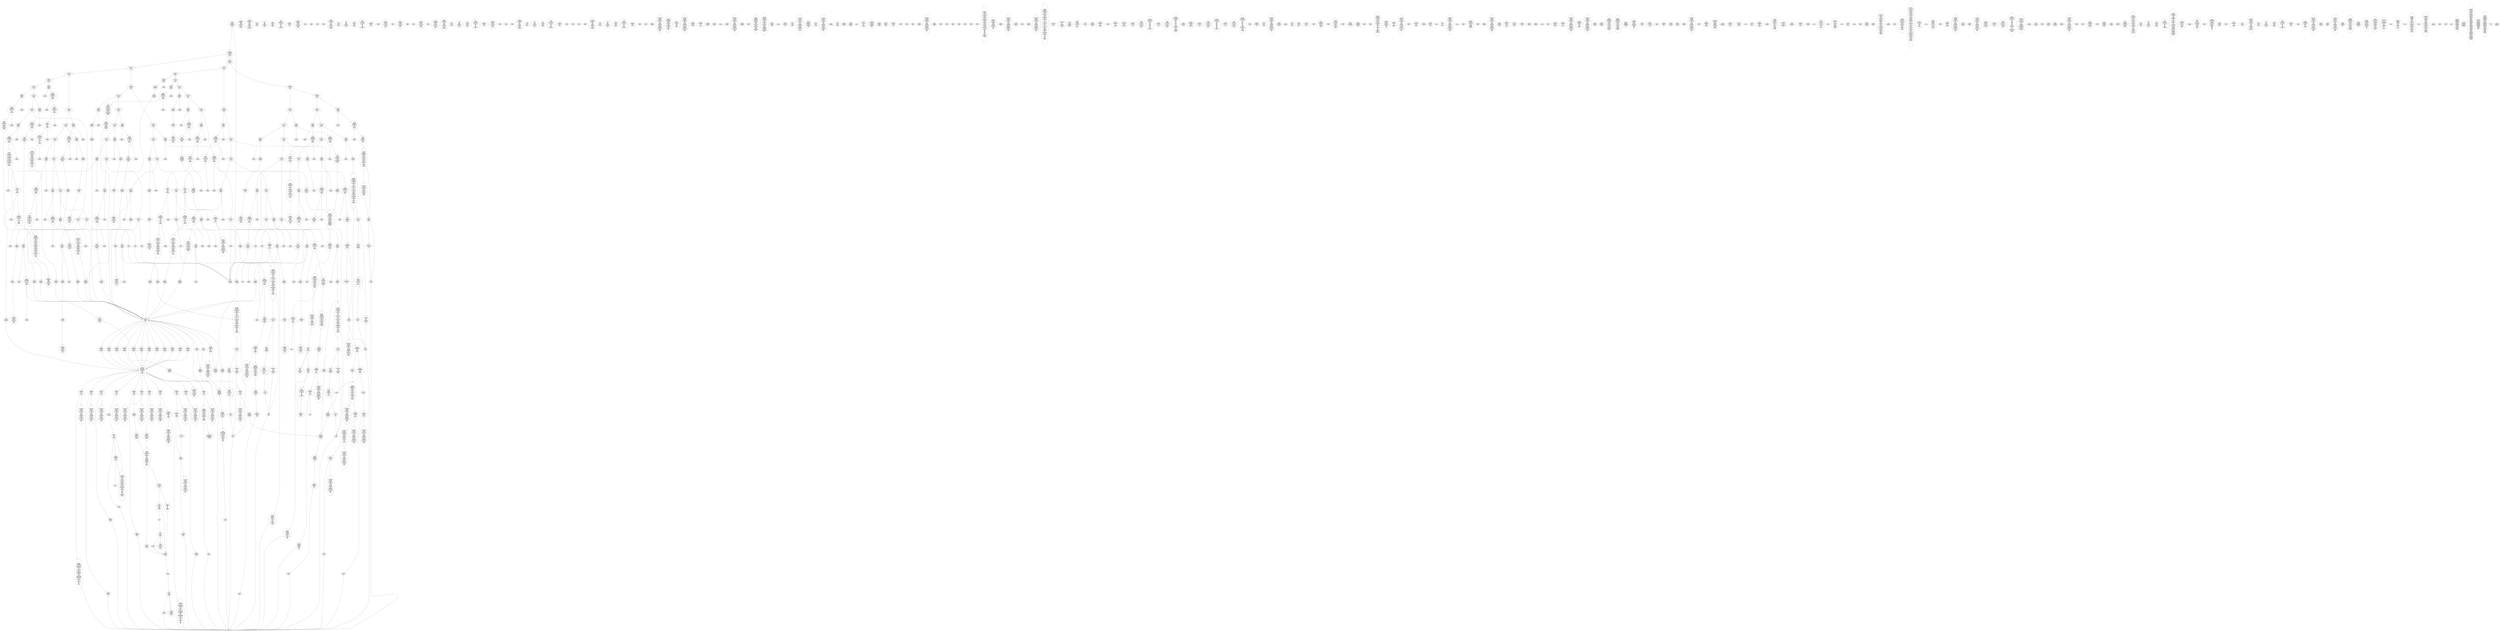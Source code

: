 /* Generated by GvGen v.1.0 (https://www.github.com/stricaud/gvgen) */

digraph G {
compound=true;
   node1 [label="[anywhere]"];
   node2 [label="# 0x0
PUSHX Data
PUSHX Data
MSTORE
PUSHX LogicData
CALLDATASIZE
LT
PUSHX Data
JUMPI
"];
   node3 [label="# 0xd
PUSHX Data
CALLDATALOAD
PUSHX BitData
SHR
PUSHX LogicData
GT
PUSHX Data
JUMPI
"];
   node4 [label="# 0x1e
PUSHX LogicData
GT
PUSHX Data
JUMPI
"];
   node5 [label="# 0x29
PUSHX LogicData
GT
PUSHX Data
JUMPI
"];
   node6 [label="# 0x34
PUSHX LogicData
EQ
PUSHX Data
JUMPI
"];
   node7 [label="# 0x3f
PUSHX LogicData
EQ
PUSHX Data
JUMPI
"];
   node8 [label="# 0x4a
PUSHX LogicData
EQ
PUSHX Data
JUMPI
"];
   node9 [label="# 0x55
PUSHX LogicData
EQ
PUSHX Data
JUMPI
"];
   node10 [label="# 0x60
PUSHX LogicData
EQ
PUSHX Data
JUMPI
"];
   node11 [label="# 0x6b
PUSHX LogicData
EQ
PUSHX Data
JUMPI
"];
   node12 [label="# 0x76
PUSHX Data
JUMP
"];
   node13 [label="# 0x7a
JUMPDEST
PUSHX LogicData
EQ
PUSHX Data
JUMPI
"];
   node14 [label="# 0x86
PUSHX LogicData
EQ
PUSHX Data
JUMPI
"];
   node15 [label="# 0x91
PUSHX LogicData
EQ
PUSHX Data
JUMPI
"];
   node16 [label="# 0x9c
PUSHX LogicData
EQ
PUSHX Data
JUMPI
"];
   node17 [label="# 0xa7
PUSHX LogicData
EQ
PUSHX Data
JUMPI
"];
   node18 [label="# 0xb2
PUSHX Data
JUMP
"];
   node19 [label="# 0xb6
JUMPDEST
PUSHX LogicData
GT
PUSHX Data
JUMPI
"];
   node20 [label="# 0xc2
PUSHX LogicData
EQ
PUSHX Data
JUMPI
"];
   node21 [label="# 0xcd
PUSHX LogicData
EQ
PUSHX Data
JUMPI
"];
   node22 [label="# 0xd8
PUSHX LogicData
EQ
PUSHX Data
JUMPI
"];
   node23 [label="# 0xe3
PUSHX LogicData
EQ
PUSHX Data
JUMPI
"];
   node24 [label="# 0xee
PUSHX LogicData
EQ
PUSHX Data
JUMPI
"];
   node25 [label="# 0xf9
PUSHX LogicData
EQ
PUSHX Data
JUMPI
"];
   node26 [label="# 0x104
PUSHX Data
JUMP
"];
   node27 [label="# 0x108
JUMPDEST
PUSHX LogicData
EQ
PUSHX Data
JUMPI
"];
   node28 [label="# 0x114
PUSHX LogicData
EQ
PUSHX Data
JUMPI
"];
   node29 [label="# 0x11f
PUSHX LogicData
EQ
PUSHX Data
JUMPI
"];
   node30 [label="# 0x12a
PUSHX LogicData
EQ
PUSHX Data
JUMPI
"];
   node31 [label="# 0x135
PUSHX LogicData
EQ
PUSHX Data
JUMPI
"];
   node32 [label="# 0x140
PUSHX Data
JUMP
"];
   node33 [label="# 0x144
JUMPDEST
PUSHX LogicData
GT
PUSHX Data
JUMPI
"];
   node34 [label="# 0x150
PUSHX LogicData
GT
PUSHX Data
JUMPI
"];
   node35 [label="# 0x15b
PUSHX LogicData
EQ
PUSHX Data
JUMPI
"];
   node36 [label="# 0x166
PUSHX LogicData
EQ
PUSHX Data
JUMPI
"];
   node37 [label="# 0x171
PUSHX LogicData
EQ
PUSHX Data
JUMPI
"];
   node38 [label="# 0x17c
PUSHX LogicData
EQ
PUSHX Data
JUMPI
"];
   node39 [label="# 0x187
PUSHX LogicData
EQ
PUSHX Data
JUMPI
"];
   node40 [label="# 0x192
PUSHX LogicData
EQ
PUSHX Data
JUMPI
"];
   node41 [label="# 0x19d
PUSHX Data
JUMP
"];
   node42 [label="# 0x1a1
JUMPDEST
PUSHX LogicData
EQ
PUSHX Data
JUMPI
"];
   node43 [label="# 0x1ad
PUSHX LogicData
EQ
PUSHX Data
JUMPI
"];
   node44 [label="# 0x1b8
PUSHX LogicData
EQ
PUSHX Data
JUMPI
"];
   node45 [label="# 0x1c3
PUSHX LogicData
EQ
PUSHX Data
JUMPI
"];
   node46 [label="# 0x1ce
PUSHX LogicData
EQ
PUSHX Data
JUMPI
"];
   node47 [label="# 0x1d9
PUSHX Data
JUMP
"];
   node48 [label="# 0x1dd
JUMPDEST
PUSHX LogicData
GT
PUSHX Data
JUMPI
"];
   node49 [label="# 0x1e9
PUSHX LogicData
EQ
PUSHX Data
JUMPI
"];
   node50 [label="# 0x1f4
PUSHX LogicData
EQ
PUSHX Data
JUMPI
"];
   node51 [label="# 0x1ff
PUSHX LogicData
EQ
PUSHX Data
JUMPI
"];
   node52 [label="# 0x20a
PUSHX LogicData
EQ
PUSHX Data
JUMPI
"];
   node53 [label="# 0x215
PUSHX LogicData
EQ
PUSHX Data
JUMPI
"];
   node54 [label="# 0x220
PUSHX Data
JUMP
"];
   node55 [label="# 0x224
JUMPDEST
PUSHX LogicData
EQ
PUSHX Data
JUMPI
"];
   node56 [label="# 0x22f
PUSHX LogicData
EQ
PUSHX Data
JUMPI
"];
   node57 [label="# 0x23a
PUSHX LogicData
EQ
PUSHX Data
JUMPI
"];
   node58 [label="# 0x245
PUSHX LogicData
EQ
PUSHX Data
JUMPI
"];
   node59 [label="# 0x250
PUSHX LogicData
EQ
PUSHX Data
JUMPI
"];
   node60 [label="# 0x25b
JUMPDEST
PUSHX Data
REVERT
"];
   node61 [label="# 0x260
JUMPDEST
CALLVALUE
ISZERO
PUSHX Data
JUMPI
"];
   node62 [label="# 0x268
PUSHX Data
REVERT
"];
   node63 [label="# 0x26c
JUMPDEST
PUSHX Data
PUSHX ArithData
CALLDATASIZE
SUB
PUSHX LogicData
LT
ISZERO
PUSHX Data
JUMPI
"];
   node64 [label="# 0x27f
PUSHX Data
REVERT
"];
   node65 [label="# 0x283
JUMPDEST
ADD
CALLDATALOAD
PUSHX BitData
AND
PUSHX ArithData
ADD
PUSHX Data
JUMP
"];
   node66 [label="# 0x2af
JUMPDEST
PUSHX MemData
MLOAD
ISZERO
ISZERO
MSTORE
PUSHX ArithData
ADD
PUSHX MemData
MLOAD
SUB
RETURN
"];
   node67 [label="# 0x2c7
JUMPDEST
CALLVALUE
ISZERO
PUSHX Data
JUMPI
"];
   node68 [label="# 0x2cf
PUSHX Data
REVERT
"];
   node69 [label="# 0x2d3
JUMPDEST
PUSHX Data
PUSHX ArithData
CALLDATASIZE
SUB
PUSHX LogicData
LT
ISZERO
PUSHX Data
JUMPI
"];
   node70 [label="# 0x2e6
PUSHX Data
REVERT
"];
   node71 [label="# 0x2ea
JUMPDEST
ADD
CALLDATALOAD
PUSHX BitData
NOT
AND
PUSHX ArithData
ADD
PUSHX Data
JUMP
"];
   node72 [label="# 0x31f
JUMPDEST
PUSHX MemData
MLOAD
ISZERO
ISZERO
MSTORE
PUSHX ArithData
ADD
PUSHX MemData
MLOAD
SUB
RETURN
"];
   node73 [label="# 0x337
JUMPDEST
CALLVALUE
ISZERO
PUSHX Data
JUMPI
"];
   node74 [label="# 0x33f
PUSHX Data
REVERT
"];
   node75 [label="# 0x343
JUMPDEST
PUSHX Data
PUSHX Data
JUMP
"];
   node76 [label="# 0x34c
JUMPDEST
PUSHX MemData
MLOAD
PUSHX ArithData
ADD
SUB
MSTORE
MLOAD
MSTORE
PUSHX ArithData
ADD
MLOAD
PUSHX ArithData
ADD
PUSHX Data
"];
   node77 [label="# 0x371
JUMPDEST
LT
ISZERO
PUSHX Data
JUMPI
"];
   node78 [label="# 0x37a
ADD
MLOAD
ADD
MSTORE
PUSHX ArithData
ADD
PUSHX Data
JUMP
"];
   node79 [label="# 0x38c
JUMPDEST
ADD
PUSHX BitData
AND
ISZERO
PUSHX Data
JUMPI
"];
   node80 [label="# 0x3a0
SUB
MLOAD
PUSHX ArithData
PUSHX ArithData
SUB
PUSHX ArithData
EXP
SUB
NOT
AND
MSTORE
PUSHX ArithData
ADD
"];
   node81 [label="# 0x3b9
JUMPDEST
PUSHX MemData
MLOAD
SUB
RETURN
"];
   node82 [label="# 0x3c7
JUMPDEST
CALLVALUE
ISZERO
PUSHX Data
JUMPI
"];
   node83 [label="# 0x3cf
PUSHX Data
REVERT
"];
   node84 [label="# 0x3d3
JUMPDEST
PUSHX Data
PUSHX ArithData
CALLDATASIZE
SUB
PUSHX LogicData
LT
ISZERO
PUSHX Data
JUMPI
"];
   node85 [label="# 0x3e6
PUSHX Data
REVERT
"];
   node86 [label="# 0x3ea
JUMPDEST
ADD
CALLDATALOAD
PUSHX ArithData
ADD
PUSHX Data
JUMP
"];
   node87 [label="# 0x400
JUMPDEST
PUSHX MemData
MLOAD
PUSHX BitData
AND
MSTORE
PUSHX ArithData
ADD
PUSHX MemData
MLOAD
SUB
RETURN
"];
   node88 [label="# 0x42c
JUMPDEST
CALLVALUE
ISZERO
PUSHX Data
JUMPI
"];
   node89 [label="# 0x434
PUSHX Data
REVERT
"];
   node90 [label="# 0x438
JUMPDEST
PUSHX Data
PUSHX ArithData
CALLDATASIZE
SUB
PUSHX LogicData
LT
ISZERO
PUSHX Data
JUMPI
"];
   node91 [label="# 0x44b
PUSHX Data
REVERT
"];
   node92 [label="# 0x44f
JUMPDEST
ADD
CALLDATALOAD
PUSHX ArithData
ADD
PUSHX Data
JUMP
"];
   node93 [label="# 0x465
JUMPDEST
STOP
"];
   node94 [label="# 0x467
JUMPDEST
CALLVALUE
ISZERO
PUSHX Data
JUMPI
"];
   node95 [label="# 0x46f
PUSHX Data
REVERT
"];
   node96 [label="# 0x473
JUMPDEST
PUSHX Data
PUSHX ArithData
CALLDATASIZE
SUB
PUSHX LogicData
LT
ISZERO
PUSHX Data
JUMPI
"];
   node97 [label="# 0x486
PUSHX Data
REVERT
"];
   node98 [label="# 0x48a
JUMPDEST
ADD
CALLDATALOAD
PUSHX BitData
AND
PUSHX ArithData
ADD
CALLDATALOAD
PUSHX ArithData
ADD
PUSHX Data
JUMP
"];
   node99 [label="# 0x4c0
JUMPDEST
STOP
"];
   node100 [label="# 0x4c2
JUMPDEST
CALLVALUE
ISZERO
PUSHX Data
JUMPI
"];
   node101 [label="# 0x4ca
PUSHX Data
REVERT
"];
   node102 [label="# 0x4ce
JUMPDEST
PUSHX Data
PUSHX Data
JUMP
"];
   node103 [label="# 0x4d7
JUMPDEST
PUSHX MemData
MLOAD
MSTORE
PUSHX ArithData
ADD
PUSHX MemData
MLOAD
SUB
RETURN
"];
   node104 [label="# 0x4ed
JUMPDEST
PUSHX Data
PUSHX ArithData
CALLDATASIZE
SUB
PUSHX LogicData
LT
ISZERO
PUSHX Data
JUMPI
"];
   node105 [label="# 0x4ff
PUSHX Data
REVERT
"];
   node106 [label="# 0x503
JUMPDEST
ADD
CALLDATALOAD
PUSHX ArithData
ADD
PUSHX Data
JUMP
"];
   node107 [label="# 0x519
JUMPDEST
STOP
"];
   node108 [label="# 0x51b
JUMPDEST
CALLVALUE
ISZERO
PUSHX Data
JUMPI
"];
   node109 [label="# 0x523
PUSHX Data
REVERT
"];
   node110 [label="# 0x527
JUMPDEST
PUSHX Data
PUSHX ArithData
CALLDATASIZE
SUB
PUSHX LogicData
LT
ISZERO
PUSHX Data
JUMPI
"];
   node111 [label="# 0x53a
PUSHX Data
REVERT
"];
   node112 [label="# 0x53e
JUMPDEST
ADD
CALLDATALOAD
PUSHX ArithData
ADD
PUSHX Data
JUMP
"];
   node113 [label="# 0x554
JUMPDEST
STOP
"];
   node114 [label="# 0x556
JUMPDEST
CALLVALUE
ISZERO
PUSHX Data
JUMPI
"];
   node115 [label="# 0x55e
PUSHX Data
REVERT
"];
   node116 [label="# 0x562
JUMPDEST
PUSHX Data
PUSHX Data
JUMP
"];
   node117 [label="# 0x56b
JUMPDEST
PUSHX MemData
MLOAD
PUSHX ArithData
ADD
SUB
MSTORE
MLOAD
MSTORE
PUSHX ArithData
ADD
MLOAD
PUSHX ArithData
ADD
PUSHX Data
"];
   node118 [label="# 0x590
JUMPDEST
LT
ISZERO
PUSHX Data
JUMPI
"];
   node119 [label="# 0x599
ADD
MLOAD
ADD
MSTORE
PUSHX ArithData
ADD
PUSHX Data
JUMP
"];
   node120 [label="# 0x5ab
JUMPDEST
ADD
PUSHX BitData
AND
ISZERO
PUSHX Data
JUMPI
"];
   node121 [label="# 0x5bf
SUB
MLOAD
PUSHX ArithData
PUSHX ArithData
SUB
PUSHX ArithData
EXP
SUB
NOT
AND
MSTORE
PUSHX ArithData
ADD
"];
   node122 [label="# 0x5d8
JUMPDEST
PUSHX MemData
MLOAD
SUB
RETURN
"];
   node123 [label="# 0x5e6
JUMPDEST
CALLVALUE
ISZERO
PUSHX Data
JUMPI
"];
   node124 [label="# 0x5ee
PUSHX Data
REVERT
"];
   node125 [label="# 0x5f2
JUMPDEST
PUSHX Data
PUSHX ArithData
CALLDATASIZE
SUB
PUSHX LogicData
LT
ISZERO
PUSHX Data
JUMPI
"];
   node126 [label="# 0x605
PUSHX Data
REVERT
"];
   node127 [label="# 0x609
JUMPDEST
ADD
CALLDATALOAD
PUSHX ArithData
ADD
PUSHX LogicData
GT
ISZERO
PUSHX Data
JUMPI
"];
   node128 [label="# 0x622
PUSHX Data
REVERT
"];
   node129 [label="# 0x626
JUMPDEST
ADD
PUSHX ArithData
ADD
GT
ISZERO
PUSHX Data
JUMPI
"];
   node130 [label="# 0x634
PUSHX Data
REVERT
"];
   node131 [label="# 0x638
JUMPDEST
CALLDATALOAD
PUSHX ArithData
ADD
PUSHX ArithData
MUL
ADD
GT
PUSHX LogicData
GT
OR
ISZERO
PUSHX Data
JUMPI
"];
   node132 [label="# 0x656
PUSHX Data
REVERT
"];
   node133 [label="# 0x65a
JUMPDEST
PUSHX ArithData
ADD
PUSHX ArithData
DIV
MUL
PUSHX ArithData
ADD
PUSHX MemData
MLOAD
ADD
PUSHX Data
MSTORE
MSTORE
PUSHX ArithData
ADD
CALLDATACOPY
PUSHX Data
ADD
MSTORE
PUSHX BitData
NOT
PUSHX ArithData
ADD
AND
ADD
PUSHX Data
JUMP
"];
   node134 [label="# 0x6ac
JUMPDEST
STOP
"];
   node135 [label="# 0x6ae
JUMPDEST
CALLVALUE
ISZERO
PUSHX Data
JUMPI
"];
   node136 [label="# 0x6b6
PUSHX Data
REVERT
"];
   node137 [label="# 0x6ba
JUMPDEST
PUSHX Data
PUSHX Data
JUMP
"];
   node138 [label="# 0x6c3
JUMPDEST
PUSHX MemData
MLOAD
MSTORE
PUSHX ArithData
ADD
PUSHX MemData
MLOAD
SUB
RETURN
"];
   node139 [label="# 0x6d9
JUMPDEST
CALLVALUE
ISZERO
PUSHX Data
JUMPI
"];
   node140 [label="# 0x6e1
PUSHX Data
REVERT
"];
   node141 [label="# 0x6e5
JUMPDEST
PUSHX Data
PUSHX ArithData
CALLDATASIZE
SUB
PUSHX LogicData
LT
ISZERO
PUSHX Data
JUMPI
"];
   node142 [label="# 0x6f8
PUSHX Data
REVERT
"];
   node143 [label="# 0x6fc
JUMPDEST
ADD
CALLDATALOAD
PUSHX BitData
AND
PUSHX ArithData
ADD
CALLDATALOAD
PUSHX BitData
AND
PUSHX ArithData
ADD
CALLDATALOAD
PUSHX ArithData
ADD
PUSHX Data
JUMP
"];
   node144 [label="# 0x752
JUMPDEST
STOP
"];
   node145 [label="# 0x754
JUMPDEST
CALLVALUE
ISZERO
PUSHX Data
JUMPI
"];
   node146 [label="# 0x75c
PUSHX Data
REVERT
"];
   node147 [label="# 0x760
JUMPDEST
PUSHX Data
PUSHX ArithData
CALLDATASIZE
SUB
PUSHX LogicData
LT
ISZERO
PUSHX Data
JUMPI
"];
   node148 [label="# 0x773
PUSHX Data
REVERT
"];
   node149 [label="# 0x777
JUMPDEST
ADD
CALLDATALOAD
PUSHX BitData
AND
PUSHX ArithData
ADD
CALLDATALOAD
PUSHX ArithData
ADD
PUSHX Data
JUMP
"];
   node150 [label="# 0x7ad
JUMPDEST
PUSHX MemData
MLOAD
MSTORE
PUSHX ArithData
ADD
PUSHX MemData
MLOAD
SUB
RETURN
"];
   node151 [label="# 0x7c3
JUMPDEST
CALLVALUE
ISZERO
PUSHX Data
JUMPI
"];
   node152 [label="# 0x7cb
PUSHX Data
REVERT
"];
   node153 [label="# 0x7cf
JUMPDEST
PUSHX Data
PUSHX Data
JUMP
"];
   node154 [label="# 0x7d8
JUMPDEST
PUSHX MemData
MLOAD
MSTORE
PUSHX ArithData
ADD
PUSHX MemData
MLOAD
SUB
RETURN
"];
   node155 [label="# 0x7ee
JUMPDEST
CALLVALUE
ISZERO
PUSHX Data
JUMPI
"];
   node156 [label="# 0x7f6
PUSHX Data
REVERT
"];
   node157 [label="# 0x7fa
JUMPDEST
PUSHX Data
PUSHX Data
JUMP
"];
   node158 [label="# 0x803
JUMPDEST
STOP
"];
   node159 [label="# 0x805
JUMPDEST
CALLVALUE
ISZERO
PUSHX Data
JUMPI
"];
   node160 [label="# 0x80d
PUSHX Data
REVERT
"];
   node161 [label="# 0x811
JUMPDEST
PUSHX Data
PUSHX ArithData
CALLDATASIZE
SUB
PUSHX LogicData
LT
ISZERO
PUSHX Data
JUMPI
"];
   node162 [label="# 0x824
PUSHX Data
REVERT
"];
   node163 [label="# 0x828
JUMPDEST
ADD
CALLDATALOAD
PUSHX BitData
AND
PUSHX ArithData
ADD
CALLDATALOAD
PUSHX BitData
AND
PUSHX ArithData
ADD
CALLDATALOAD
PUSHX ArithData
ADD
PUSHX Data
JUMP
"];
   node164 [label="# 0x87e
JUMPDEST
STOP
"];
   node165 [label="# 0x880
JUMPDEST
CALLVALUE
ISZERO
PUSHX Data
JUMPI
"];
   node166 [label="# 0x888
PUSHX Data
REVERT
"];
   node167 [label="# 0x88c
JUMPDEST
PUSHX Data
PUSHX Data
JUMP
"];
   node168 [label="# 0x895
JUMPDEST
PUSHX MemData
MLOAD
MSTORE
PUSHX ArithData
ADD
PUSHX MemData
MLOAD
SUB
RETURN
"];
   node169 [label="# 0x8ab
JUMPDEST
CALLVALUE
ISZERO
PUSHX Data
JUMPI
"];
   node170 [label="# 0x8b3
PUSHX Data
REVERT
"];
   node171 [label="# 0x8b7
JUMPDEST
PUSHX Data
PUSHX ArithData
CALLDATASIZE
SUB
PUSHX LogicData
LT
ISZERO
PUSHX Data
JUMPI
"];
   node172 [label="# 0x8ca
PUSHX Data
REVERT
"];
   node173 [label="# 0x8ce
JUMPDEST
ADD
CALLDATALOAD
PUSHX ArithData
ADD
PUSHX Data
JUMP
"];
   node174 [label="# 0x8e4
JUMPDEST
PUSHX MemData
MLOAD
MSTORE
PUSHX ArithData
ADD
PUSHX MemData
MLOAD
SUB
RETURN
"];
   node175 [label="# 0x8fa
JUMPDEST
CALLVALUE
ISZERO
PUSHX Data
JUMPI
"];
   node176 [label="# 0x902
PUSHX Data
REVERT
"];
   node177 [label="# 0x906
JUMPDEST
PUSHX Data
PUSHX ArithData
CALLDATASIZE
SUB
PUSHX LogicData
LT
ISZERO
PUSHX Data
JUMPI
"];
   node178 [label="# 0x919
PUSHX Data
REVERT
"];
   node179 [label="# 0x91d
JUMPDEST
ADD
CALLDATALOAD
PUSHX ArithData
ADD
PUSHX LogicData
GT
ISZERO
PUSHX Data
JUMPI
"];
   node180 [label="# 0x936
PUSHX Data
REVERT
"];
   node181 [label="# 0x93a
JUMPDEST
ADD
PUSHX ArithData
ADD
GT
ISZERO
PUSHX Data
JUMPI
"];
   node182 [label="# 0x948
PUSHX Data
REVERT
"];
   node183 [label="# 0x94c
JUMPDEST
CALLDATALOAD
PUSHX ArithData
ADD
PUSHX ArithData
MUL
ADD
GT
PUSHX LogicData
GT
OR
ISZERO
PUSHX Data
JUMPI
"];
   node184 [label="# 0x96a
PUSHX Data
REVERT
"];
   node185 [label="# 0x96e
JUMPDEST
PUSHX ArithData
ADD
PUSHX ArithData
DIV
MUL
PUSHX ArithData
ADD
PUSHX MemData
MLOAD
ADD
PUSHX Data
MSTORE
MSTORE
PUSHX ArithData
ADD
CALLDATACOPY
PUSHX Data
ADD
MSTORE
PUSHX BitData
NOT
PUSHX ArithData
ADD
AND
ADD
PUSHX Data
JUMP
"];
   node186 [label="# 0x9c0
JUMPDEST
STOP
"];
   node187 [label="# 0x9c2
JUMPDEST
CALLVALUE
ISZERO
PUSHX Data
JUMPI
"];
   node188 [label="# 0x9ca
PUSHX Data
REVERT
"];
   node189 [label="# 0x9ce
JUMPDEST
PUSHX Data
PUSHX Data
JUMP
"];
   node190 [label="# 0x9d7
JUMPDEST
PUSHX MemData
MLOAD
MSTORE
PUSHX ArithData
ADD
PUSHX MemData
MLOAD
SUB
RETURN
"];
   node191 [label="# 0x9ed
JUMPDEST
CALLVALUE
ISZERO
PUSHX Data
JUMPI
"];
   node192 [label="# 0x9f5
PUSHX Data
REVERT
"];
   node193 [label="# 0x9f9
JUMPDEST
PUSHX Data
PUSHX ArithData
CALLDATASIZE
SUB
PUSHX LogicData
LT
ISZERO
PUSHX Data
JUMPI
"];
   node194 [label="# 0xa0c
PUSHX Data
REVERT
"];
   node195 [label="# 0xa10
JUMPDEST
ADD
CALLDATALOAD
PUSHX ArithData
ADD
PUSHX Data
JUMP
"];
   node196 [label="# 0xa26
JUMPDEST
PUSHX MemData
MLOAD
PUSHX BitData
AND
MSTORE
PUSHX ArithData
ADD
PUSHX MemData
MLOAD
SUB
RETURN
"];
   node197 [label="# 0xa52
JUMPDEST
CALLVALUE
ISZERO
PUSHX Data
JUMPI
"];
   node198 [label="# 0xa5a
PUSHX Data
REVERT
"];
   node199 [label="# 0xa5e
JUMPDEST
PUSHX Data
PUSHX Data
JUMP
"];
   node200 [label="# 0xa67
JUMPDEST
PUSHX MemData
MLOAD
MSTORE
PUSHX ArithData
ADD
PUSHX MemData
MLOAD
SUB
RETURN
"];
   node201 [label="# 0xa7d
JUMPDEST
CALLVALUE
ISZERO
PUSHX Data
JUMPI
"];
   node202 [label="# 0xa85
PUSHX Data
REVERT
"];
   node203 [label="# 0xa89
JUMPDEST
PUSHX Data
PUSHX Data
JUMP
"];
   node204 [label="# 0xa92
JUMPDEST
PUSHX MemData
MLOAD
MSTORE
PUSHX ArithData
ADD
PUSHX MemData
MLOAD
SUB
RETURN
"];
   node205 [label="# 0xaa8
JUMPDEST
CALLVALUE
ISZERO
PUSHX Data
JUMPI
"];
   node206 [label="# 0xab0
PUSHX Data
REVERT
"];
   node207 [label="# 0xab4
JUMPDEST
PUSHX Data
PUSHX Data
JUMP
"];
   node208 [label="# 0xabd
JUMPDEST
PUSHX MemData
MLOAD
PUSHX ArithData
ADD
SUB
MSTORE
MLOAD
MSTORE
PUSHX ArithData
ADD
MLOAD
PUSHX ArithData
ADD
PUSHX Data
"];
   node209 [label="# 0xae2
JUMPDEST
LT
ISZERO
PUSHX Data
JUMPI
"];
   node210 [label="# 0xaeb
ADD
MLOAD
ADD
MSTORE
PUSHX ArithData
ADD
PUSHX Data
JUMP
"];
   node211 [label="# 0xafd
JUMPDEST
ADD
PUSHX BitData
AND
ISZERO
PUSHX Data
JUMPI
"];
   node212 [label="# 0xb11
SUB
MLOAD
PUSHX ArithData
PUSHX ArithData
SUB
PUSHX ArithData
EXP
SUB
NOT
AND
MSTORE
PUSHX ArithData
ADD
"];
   node213 [label="# 0xb2a
JUMPDEST
PUSHX MemData
MLOAD
SUB
RETURN
"];
   node214 [label="# 0xb38
JUMPDEST
CALLVALUE
ISZERO
PUSHX Data
JUMPI
"];
   node215 [label="# 0xb40
PUSHX Data
REVERT
"];
   node216 [label="# 0xb44
JUMPDEST
PUSHX Data
PUSHX ArithData
CALLDATASIZE
SUB
PUSHX LogicData
LT
ISZERO
PUSHX Data
JUMPI
"];
   node217 [label="# 0xb57
PUSHX Data
REVERT
"];
   node218 [label="# 0xb5b
JUMPDEST
ADD
CALLDATALOAD
PUSHX BitData
AND
PUSHX ArithData
ADD
PUSHX Data
JUMP
"];
   node219 [label="# 0xb87
JUMPDEST
PUSHX MemData
MLOAD
MSTORE
PUSHX ArithData
ADD
PUSHX MemData
MLOAD
SUB
RETURN
"];
   node220 [label="# 0xb9d
JUMPDEST
CALLVALUE
ISZERO
PUSHX Data
JUMPI
"];
   node221 [label="# 0xba5
PUSHX Data
REVERT
"];
   node222 [label="# 0xba9
JUMPDEST
PUSHX Data
PUSHX Data
JUMP
"];
   node223 [label="# 0xbb2
JUMPDEST
STOP
"];
   node224 [label="# 0xbb4
JUMPDEST
CALLVALUE
ISZERO
PUSHX Data
JUMPI
"];
   node225 [label="# 0xbbc
PUSHX Data
REVERT
"];
   node226 [label="# 0xbc0
JUMPDEST
PUSHX Data
PUSHX ArithData
CALLDATASIZE
SUB
PUSHX LogicData
LT
ISZERO
PUSHX Data
JUMPI
"];
   node227 [label="# 0xbd3
PUSHX Data
REVERT
"];
   node228 [label="# 0xbd7
JUMPDEST
ADD
CALLDATALOAD
PUSHX ArithData
ADD
PUSHX Data
JUMP
"];
   node229 [label="# 0xbed
JUMPDEST
STOP
"];
   node230 [label="# 0xbef
JUMPDEST
CALLVALUE
ISZERO
PUSHX Data
JUMPI
"];
   node231 [label="# 0xbf7
PUSHX Data
REVERT
"];
   node232 [label="# 0xbfb
JUMPDEST
PUSHX Data
PUSHX Data
JUMP
"];
   node233 [label="# 0xc04
JUMPDEST
PUSHX MemData
MLOAD
MSTORE
PUSHX ArithData
ADD
PUSHX MemData
MLOAD
SUB
RETURN
"];
   node234 [label="# 0xc1a
JUMPDEST
CALLVALUE
ISZERO
PUSHX Data
JUMPI
"];
   node235 [label="# 0xc22
PUSHX Data
REVERT
"];
   node236 [label="# 0xc26
JUMPDEST
PUSHX Data
PUSHX Data
JUMP
"];
   node237 [label="# 0xc2f
JUMPDEST
PUSHX MemData
MLOAD
PUSHX BitData
AND
MSTORE
PUSHX ArithData
ADD
PUSHX MemData
MLOAD
SUB
RETURN
"];
   node238 [label="# 0xc5b
JUMPDEST
CALLVALUE
ISZERO
PUSHX Data
JUMPI
"];
   node239 [label="# 0xc63
PUSHX Data
REVERT
"];
   node240 [label="# 0xc67
JUMPDEST
PUSHX Data
PUSHX ArithData
CALLDATASIZE
SUB
PUSHX LogicData
LT
ISZERO
PUSHX Data
JUMPI
"];
   node241 [label="# 0xc7a
PUSHX Data
REVERT
"];
   node242 [label="# 0xc7e
JUMPDEST
ADD
CALLDATALOAD
PUSHX ArithData
ADD
PUSHX Data
JUMP
"];
   node243 [label="# 0xc94
JUMPDEST
STOP
"];
   node244 [label="# 0xc96
JUMPDEST
CALLVALUE
ISZERO
PUSHX Data
JUMPI
"];
   node245 [label="# 0xc9e
PUSHX Data
REVERT
"];
   node246 [label="# 0xca2
JUMPDEST
PUSHX Data
PUSHX Data
JUMP
"];
   node247 [label="# 0xcab
JUMPDEST
PUSHX MemData
MLOAD
PUSHX ArithData
ADD
SUB
MSTORE
MLOAD
MSTORE
PUSHX ArithData
ADD
MLOAD
PUSHX ArithData
ADD
PUSHX Data
"];
   node248 [label="# 0xcd0
JUMPDEST
LT
ISZERO
PUSHX Data
JUMPI
"];
   node249 [label="# 0xcd9
ADD
MLOAD
ADD
MSTORE
PUSHX ArithData
ADD
PUSHX Data
JUMP
"];
   node250 [label="# 0xceb
JUMPDEST
ADD
PUSHX BitData
AND
ISZERO
PUSHX Data
JUMPI
"];
   node251 [label="# 0xcff
SUB
MLOAD
PUSHX ArithData
PUSHX ArithData
SUB
PUSHX ArithData
EXP
SUB
NOT
AND
MSTORE
PUSHX ArithData
ADD
"];
   node252 [label="# 0xd18
JUMPDEST
PUSHX MemData
MLOAD
SUB
RETURN
"];
   node253 [label="# 0xd26
JUMPDEST
CALLVALUE
ISZERO
PUSHX Data
JUMPI
"];
   node254 [label="# 0xd2e
PUSHX Data
REVERT
"];
   node255 [label="# 0xd32
JUMPDEST
PUSHX Data
PUSHX ArithData
CALLDATASIZE
SUB
PUSHX LogicData
LT
ISZERO
PUSHX Data
JUMPI
"];
   node256 [label="# 0xd45
PUSHX Data
REVERT
"];
   node257 [label="# 0xd49
JUMPDEST
ADD
CALLDATALOAD
PUSHX ArithData
ADD
PUSHX LogicData
GT
ISZERO
PUSHX Data
JUMPI
"];
   node258 [label="# 0xd62
PUSHX Data
REVERT
"];
   node259 [label="# 0xd66
JUMPDEST
ADD
PUSHX ArithData
ADD
GT
ISZERO
PUSHX Data
JUMPI
"];
   node260 [label="# 0xd74
PUSHX Data
REVERT
"];
   node261 [label="# 0xd78
JUMPDEST
CALLDATALOAD
PUSHX ArithData
ADD
PUSHX ArithData
MUL
ADD
GT
PUSHX LogicData
GT
OR
ISZERO
PUSHX Data
JUMPI
"];
   node262 [label="# 0xd96
PUSHX Data
REVERT
"];
   node263 [label="# 0xd9a
JUMPDEST
PUSHX ArithData
MUL
PUSHX ArithData
ADD
PUSHX MemData
MLOAD
ADD
PUSHX Data
MSTORE
MSTORE
PUSHX ArithData
ADD
PUSHX ArithData
MUL
CALLDATACOPY
PUSHX Data
ADD
MSTORE
PUSHX BitData
NOT
PUSHX ArithData
ADD
AND
ADD
PUSHX Data
JUMP
"];
   node264 [label="# 0xde9
JUMPDEST
STOP
"];
   node265 [label="# 0xdeb
JUMPDEST
CALLVALUE
ISZERO
PUSHX Data
JUMPI
"];
   node266 [label="# 0xdf3
PUSHX Data
REVERT
"];
   node267 [label="# 0xdf7
JUMPDEST
PUSHX Data
PUSHX ArithData
CALLDATASIZE
SUB
PUSHX LogicData
LT
ISZERO
PUSHX Data
JUMPI
"];
   node268 [label="# 0xe0a
PUSHX Data
REVERT
"];
   node269 [label="# 0xe0e
JUMPDEST
ADD
CALLDATALOAD
PUSHX BitData
AND
PUSHX ArithData
ADD
CALLDATALOAD
ISZERO
ISZERO
PUSHX ArithData
ADD
PUSHX Data
JUMP
"];
   node270 [label="# 0xe46
JUMPDEST
STOP
"];
   node271 [label="# 0xe48
JUMPDEST
CALLVALUE
ISZERO
PUSHX Data
JUMPI
"];
   node272 [label="# 0xe50
PUSHX Data
REVERT
"];
   node273 [label="# 0xe54
JUMPDEST
PUSHX Data
PUSHX ArithData
CALLDATASIZE
SUB
PUSHX LogicData
LT
ISZERO
PUSHX Data
JUMPI
"];
   node274 [label="# 0xe67
PUSHX Data
REVERT
"];
   node275 [label="# 0xe6b
JUMPDEST
ADD
CALLDATALOAD
PUSHX ArithData
ADD
PUSHX Data
JUMP
"];
   node276 [label="# 0xe81
JUMPDEST
STOP
"];
   node277 [label="# 0xe83
JUMPDEST
CALLVALUE
ISZERO
PUSHX Data
JUMPI
"];
   node278 [label="# 0xe8b
PUSHX Data
REVERT
"];
   node279 [label="# 0xe8f
JUMPDEST
PUSHX Data
PUSHX ArithData
CALLDATASIZE
SUB
PUSHX LogicData
LT
ISZERO
PUSHX Data
JUMPI
"];
   node280 [label="# 0xea2
PUSHX Data
REVERT
"];
   node281 [label="# 0xea6
JUMPDEST
ADD
CALLDATALOAD
PUSHX BitData
AND
PUSHX ArithData
ADD
CALLDATALOAD
PUSHX BitData
AND
PUSHX ArithData
ADD
CALLDATALOAD
PUSHX ArithData
ADD
CALLDATALOAD
PUSHX ArithData
ADD
PUSHX LogicData
GT
ISZERO
PUSHX Data
JUMPI
"];
   node282 [label="# 0xf09
PUSHX Data
REVERT
"];
   node283 [label="# 0xf0d
JUMPDEST
ADD
PUSHX ArithData
ADD
GT
ISZERO
PUSHX Data
JUMPI
"];
   node284 [label="# 0xf1b
PUSHX Data
REVERT
"];
   node285 [label="# 0xf1f
JUMPDEST
CALLDATALOAD
PUSHX ArithData
ADD
PUSHX ArithData
MUL
ADD
GT
PUSHX LogicData
GT
OR
ISZERO
PUSHX Data
JUMPI
"];
   node286 [label="# 0xf3d
PUSHX Data
REVERT
"];
   node287 [label="# 0xf41
JUMPDEST
PUSHX ArithData
ADD
PUSHX ArithData
DIV
MUL
PUSHX ArithData
ADD
PUSHX MemData
MLOAD
ADD
PUSHX Data
MSTORE
MSTORE
PUSHX ArithData
ADD
CALLDATACOPY
PUSHX Data
ADD
MSTORE
PUSHX BitData
NOT
PUSHX ArithData
ADD
AND
ADD
PUSHX Data
JUMP
"];
   node288 [label="# 0xf93
JUMPDEST
STOP
"];
   node289 [label="# 0xf95
JUMPDEST
CALLVALUE
ISZERO
PUSHX Data
JUMPI
"];
   node290 [label="# 0xf9d
PUSHX Data
REVERT
"];
   node291 [label="# 0xfa1
JUMPDEST
PUSHX Data
PUSHX ArithData
CALLDATASIZE
SUB
PUSHX LogicData
LT
ISZERO
PUSHX Data
JUMPI
"];
   node292 [label="# 0xfb4
PUSHX Data
REVERT
"];
   node293 [label="# 0xfb8
JUMPDEST
ADD
CALLDATALOAD
PUSHX ArithData
ADD
PUSHX Data
JUMP
"];
   node294 [label="# 0xfce
JUMPDEST
PUSHX MemData
MLOAD
PUSHX ArithData
ADD
SUB
MSTORE
MLOAD
MSTORE
PUSHX ArithData
ADD
MLOAD
PUSHX ArithData
ADD
PUSHX Data
"];
   node295 [label="# 0xff3
JUMPDEST
LT
ISZERO
PUSHX Data
JUMPI
"];
   node296 [label="# 0xffc
ADD
MLOAD
ADD
MSTORE
PUSHX ArithData
ADD
PUSHX Data
JUMP
"];
   node297 [label="# 0x100e
JUMPDEST
ADD
PUSHX BitData
AND
ISZERO
PUSHX Data
JUMPI
"];
   node298 [label="# 0x1022
SUB
MLOAD
PUSHX ArithData
PUSHX ArithData
SUB
PUSHX ArithData
EXP
SUB
NOT
AND
MSTORE
PUSHX ArithData
ADD
"];
   node299 [label="# 0x103b
JUMPDEST
PUSHX MemData
MLOAD
SUB
RETURN
"];
   node300 [label="# 0x1049
JUMPDEST
CALLVALUE
ISZERO
PUSHX Data
JUMPI
"];
   node301 [label="# 0x1051
PUSHX Data
REVERT
"];
   node302 [label="# 0x1055
JUMPDEST
PUSHX Data
PUSHX ArithData
CALLDATASIZE
SUB
PUSHX LogicData
LT
ISZERO
PUSHX Data
JUMPI
"];
   node303 [label="# 0x1068
PUSHX Data
REVERT
"];
   node304 [label="# 0x106c
JUMPDEST
ADD
CALLDATALOAD
PUSHX ArithData
ADD
PUSHX Data
JUMP
"];
   node305 [label="# 0x1082
JUMPDEST
STOP
"];
   node306 [label="# 0x1084
JUMPDEST
CALLVALUE
ISZERO
PUSHX Data
JUMPI
"];
   node307 [label="# 0x108c
PUSHX Data
REVERT
"];
   node308 [label="# 0x1090
JUMPDEST
PUSHX Data
PUSHX Data
JUMP
"];
   node309 [label="# 0x1099
JUMPDEST
PUSHX MemData
MLOAD
MSTORE
PUSHX ArithData
ADD
PUSHX MemData
MLOAD
SUB
RETURN
"];
   node310 [label="# 0x10af
JUMPDEST
CALLVALUE
ISZERO
PUSHX Data
JUMPI
"];
   node311 [label="# 0x10b7
PUSHX Data
REVERT
"];
   node312 [label="# 0x10bb
JUMPDEST
PUSHX Data
PUSHX ArithData
CALLDATASIZE
SUB
PUSHX LogicData
LT
ISZERO
PUSHX Data
JUMPI
"];
   node313 [label="# 0x10ce
PUSHX Data
REVERT
"];
   node314 [label="# 0x10d2
JUMPDEST
ADD
CALLDATALOAD
PUSHX BitData
AND
PUSHX ArithData
ADD
CALLDATALOAD
PUSHX BitData
AND
PUSHX ArithData
ADD
PUSHX Data
JUMP
"];
   node315 [label="# 0x111e
JUMPDEST
PUSHX MemData
MLOAD
ISZERO
ISZERO
MSTORE
PUSHX ArithData
ADD
PUSHX MemData
MLOAD
SUB
RETURN
"];
   node316 [label="# 0x1136
JUMPDEST
CALLVALUE
ISZERO
PUSHX Data
JUMPI
"];
   node317 [label="# 0x113e
PUSHX Data
REVERT
"];
   node318 [label="# 0x1142
JUMPDEST
PUSHX Data
PUSHX ArithData
CALLDATASIZE
SUB
PUSHX LogicData
LT
ISZERO
PUSHX Data
JUMPI
"];
   node319 [label="# 0x1155
PUSHX Data
REVERT
"];
   node320 [label="# 0x1159
JUMPDEST
ADD
CALLDATALOAD
PUSHX BitData
AND
PUSHX ArithData
ADD
PUSHX Data
JUMP
"];
   node321 [label="# 0x1185
JUMPDEST
STOP
"];
   node322 [label="# 0x1187
JUMPDEST
CALLVALUE
ISZERO
PUSHX Data
JUMPI
"];
   node323 [label="# 0x118f
PUSHX Data
REVERT
"];
   node324 [label="# 0x1193
JUMPDEST
PUSHX Data
PUSHX Data
JUMP
"];
   node325 [label="# 0x119c
JUMPDEST
PUSHX MemData
MLOAD
MSTORE
PUSHX ArithData
ADD
PUSHX MemData
MLOAD
SUB
RETURN
"];
   node326 [label="# 0x11b2
JUMPDEST
CALLVALUE
ISZERO
PUSHX Data
JUMPI
"];
   node327 [label="# 0x11ba
PUSHX Data
REVERT
"];
   node328 [label="# 0x11be
JUMPDEST
PUSHX Data
PUSHX Data
JUMP
"];
   node329 [label="# 0x11c7
JUMPDEST
PUSHX MemData
MLOAD
MSTORE
PUSHX ArithData
ADD
PUSHX MemData
MLOAD
SUB
RETURN
"];
   node330 [label="# 0x11dd
JUMPDEST
PUSHX Data
PUSHX Data
PUSHX ArithData
PUSHX BitData
AND
PUSHX BitData
AND
MSTORE
PUSHX ArithData
ADD
MSTORE
PUSHX ArithData
ADD
PUSHX Data
SHA3
PUSHX ArithData
SLOAD
PUSHX ArithData
EXP
DIV
PUSHX BitData
AND
ISZERO
PUSHX Data
JUMPI
"];
   node331 [label="# 0x1233
PUSHX StorData
SLOAD
PUSHX Data
PUSHX ArithData
PUSHX BitData
AND
PUSHX BitData
AND
MSTORE
PUSHX ArithData
ADD
MSTORE
PUSHX ArithData
ADD
PUSHX Data
SHA3
SLOAD
LT
"];
   node332 [label="# 0x1278
JUMPDEST
ISZERO
PUSHX Data
JUMPI
"];
   node333 [label="# 0x127f
PUSHX StorData
SLOAD
PUSHX StorData
SLOAD
LT
"];
   node334 [label="# 0x1287
JUMPDEST
JUMP
"];
   node335 [label="# 0x128e
JUMPDEST
PUSHX Data
PUSHX ArithData
PUSHX BitData
NOT
AND
PUSHX BitData
NOT
AND
MSTORE
PUSHX ArithData
ADD
MSTORE
PUSHX ArithData
ADD
PUSHX Data
SHA3
PUSHX ArithData
SLOAD
PUSHX ArithData
EXP
DIV
PUSHX BitData
AND
JUMP
"];
   node336 [label="# 0x12f5
JUMPDEST
PUSHX Data
PUSHX StorData
SLOAD
PUSHX ArithData
PUSHX BitData
AND
ISZERO
PUSHX ArithData
MUL
SUB
AND
PUSHX Data
DIV
PUSHX ArithData
ADD
PUSHX ArithData
DIV
MUL
PUSHX ArithData
ADD
PUSHX MemData
MLOAD
ADD
PUSHX Data
MSTORE
MSTORE
PUSHX ArithData
ADD
SLOAD
PUSHX ArithData
PUSHX BitData
AND
ISZERO
PUSHX ArithData
MUL
SUB
AND
PUSHX Data
DIV
ISZERO
PUSHX Data
JUMPI
"];
   node337 [label="# 0x1347
PUSHX LogicData
LT
PUSHX Data
JUMPI
"];
   node338 [label="# 0x134f
PUSHX ArithData
SLOAD
DIV
MUL
MSTORE
PUSHX ArithData
ADD
PUSHX Data
JUMP
"];
   node339 [label="# 0x1362
JUMPDEST
ADD
PUSHX Data
MSTORE
PUSHX Data
PUSHX Data
SHA3
"];
   node340 [label="# 0x1370
JUMPDEST
SLOAD
MSTORE
PUSHX ArithData
ADD
PUSHX ArithData
ADD
GT
PUSHX Data
JUMPI
"];
   node341 [label="# 0x1384
SUB
PUSHX BitData
AND
ADD
"];
   node342 [label="# 0x138d
JUMPDEST
JUMP
"];
   node343 [label="# 0x1397
JUMPDEST
PUSHX Data
PUSHX Data
PUSHX Data
JUMP
"];
   node344 [label="# 0x13a2
JUMPDEST
PUSHX Data
JUMPI
"];
   node345 [label="# 0x13a7
PUSHX MemData
MLOAD
PUSHX Data
MSTORE
PUSHX ArithData
ADD
PUSHX ArithData
ADD
SUB
MSTORE
PUSHX Data
MSTORE
PUSHX ArithData
ADD
PUSHX Data
PUSHX Data
CODECOPY
PUSHX ArithData
ADD
PUSHX MemData
MLOAD
SUB
REVERT
"];
   node346 [label="# 0x13f7
JUMPDEST
PUSHX Data
PUSHX ArithData
MSTORE
PUSHX ArithData
ADD
MSTORE
PUSHX ArithData
ADD
PUSHX Data
SHA3
PUSHX ArithData
SLOAD
PUSHX ArithData
EXP
DIV
PUSHX BitData
AND
JUMP
"];
   node347 [label="# 0x1432
JUMPDEST
PUSHX Data
PUSHX Data
JUMP
"];
   node348 [label="# 0x143a
JUMPDEST
PUSHX BitData
AND
PUSHX Data
PUSHX Data
JUMP
"];
   node349 [label="# 0x1458
JUMPDEST
PUSHX BitData
AND
EQ
PUSHX Data
JUMPI
"];
   node350 [label="# 0x1474
PUSHX MemData
MLOAD
PUSHX Data
MSTORE
PUSHX ArithData
ADD
PUSHX ArithData
ADD
SUB
MSTORE
PUSHX Data
MSTORE
PUSHX ArithData
ADD
PUSHX Data
MSTORE
PUSHX ArithData
ADD
PUSHX MemData
MLOAD
SUB
REVERT
"];
   node351 [label="# 0x14e1
JUMPDEST
PUSHX LogicData
LT
ISZERO
ISZERO
PUSHX Data
JUMPI
"];
   node352 [label="# 0x14ed
PUSHX LogicData
GT
ISZERO
"];
   node353 [label="# 0x14f3
JUMPDEST
PUSHX Data
JUMPI
"];
   node354 [label="# 0x14f8
PUSHX MemData
MLOAD
PUSHX Data
MSTORE
PUSHX ArithData
ADD
PUSHX ArithData
ADD
SUB
MSTORE
PUSHX Data
MSTORE
PUSHX ArithData
ADD
PUSHX Data
MSTORE
PUSHX ArithData
ADD
PUSHX MemData
MLOAD
SUB
REVERT
"];
   node355 [label="# 0x1565
JUMPDEST
PUSHX Data
SSTORE
JUMP
"];
   node356 [label="# 0x156f
JUMPDEST
PUSHX Data
PUSHX Data
PUSHX Data
JUMP
"];
   node357 [label="# 0x157a
JUMPDEST
PUSHX BitData
AND
PUSHX BitData
AND
EQ
ISZERO
PUSHX Data
JUMPI
"];
   node358 [label="# 0x15b1
PUSHX MemData
MLOAD
PUSHX Data
MSTORE
PUSHX ArithData
ADD
PUSHX ArithData
ADD
SUB
MSTORE
PUSHX Data
MSTORE
PUSHX ArithData
ADD
PUSHX Data
PUSHX Data
CODECOPY
PUSHX ArithData
ADD
PUSHX MemData
MLOAD
SUB
REVERT
"];
   node359 [label="# 0x1601
JUMPDEST
PUSHX BitData
AND
PUSHX Data
PUSHX Data
JUMP
"];
   node360 [label="# 0x1620
JUMPDEST
PUSHX BitData
AND
EQ
PUSHX Data
JUMPI
"];
   node361 [label="# 0x163d
PUSHX Data
PUSHX Data
PUSHX Data
JUMP
"];
   node362 [label="# 0x1649
JUMPDEST
PUSHX Data
JUMP
"];
   node363 [label="# 0x164e
JUMPDEST
"];
   node364 [label="# 0x164f
JUMPDEST
PUSHX Data
JUMPI
"];
   node365 [label="# 0x1654
PUSHX MemData
MLOAD
PUSHX Data
MSTORE
PUSHX ArithData
ADD
PUSHX ArithData
ADD
SUB
MSTORE
PUSHX Data
MSTORE
PUSHX ArithData
ADD
PUSHX Data
PUSHX Data
CODECOPY
PUSHX ArithData
ADD
PUSHX MemData
MLOAD
SUB
REVERT
"];
   node366 [label="# 0x16a4
JUMPDEST
PUSHX Data
PUSHX Data
JUMP
"];
   node367 [label="# 0x16ae
JUMPDEST
JUMP
"];
   node368 [label="# 0x16b3
JUMPDEST
PUSHX StorData
SLOAD
JUMP
"];
   node369 [label="# 0x16b9
JUMPDEST
PUSHX LogicData
PUSHX StorData
SLOAD
EQ
PUSHX Data
JUMPI
"];
   node370 [label="# 0x16c5
PUSHX LogicData
PUSHX StorData
SLOAD
EQ
"];
   node371 [label="# 0x16cc
JUMPDEST
PUSHX Data
JUMPI
"];
   node372 [label="# 0x16d1
PUSHX MemData
MLOAD
PUSHX Data
MSTORE
PUSHX ArithData
ADD
PUSHX ArithData
ADD
SUB
MSTORE
PUSHX Data
MSTORE
PUSHX ArithData
ADD
PUSHX Data
MSTORE
PUSHX ArithData
ADD
PUSHX MemData
MLOAD
SUB
REVERT
"];
   node373 [label="# 0x173e
JUMPDEST
PUSHX LogicData
PUSHX StorData
SLOAD
EQ
ISZERO
PUSHX Data
JUMPI
"];
   node374 [label="# 0x174a
PUSHX Data
CALLER
PUSHX Data
JUMP
"];
   node375 [label="# 0x1753
JUMPDEST
PUSHX Data
PUSHX Data
PUSHX Data
PUSHX ArithData
CALLER
PUSHX BitData
AND
PUSHX BitData
AND
MSTORE
PUSHX ArithData
ADD
MSTORE
PUSHX ArithData
ADD
PUSHX Data
SHA3
SLOAD
PUSHX BitData
PUSHX BitData
AND
JUMP
"];
   node376 [label="# 0x17a6
JUMPDEST
PUSHX Data
PUSHX ArithData
CALLER
PUSHX BitData
AND
PUSHX BitData
AND
MSTORE
PUSHX ArithData
ADD
MSTORE
PUSHX ArithData
ADD
PUSHX Data
SHA3
SSTORE
PUSHX Data
PUSHX Data
PUSHX StorData
SLOAD
PUSHX BitData
PUSHX BitData
AND
JUMP
"];
   node377 [label="# 0x17ff
JUMPDEST
PUSHX Data
SSTORE
PUSHX Data
JUMP
"];
   node378 [label="# 0x180a
JUMPDEST
PUSHX LogicData
PUSHX StorData
SLOAD
EQ
ISZERO
PUSHX Data
JUMPI
"];
   node379 [label="# 0x1816
PUSHX Data
PUSHX Data
JUMP
"];
   node380 [label="# 0x181e
JUMPDEST
"];
   node381 [label="# 0x181f
JUMPDEST
"];
   node382 [label="# 0x1820
JUMPDEST
PUSHX Data
PUSHX Data
PUSHX Data
PUSHX Data
JUMP
"];
   node383 [label="# 0x182f
JUMPDEST
PUSHX BitData
PUSHX BitData
AND
JUMP
"];
   node384 [label="# 0x183d
JUMPDEST
GT
ISZERO
PUSHX Data
JUMPI
"];
   node385 [label="# 0x1844
PUSHX MemData
MLOAD
PUSHX Data
MSTORE
PUSHX ArithData
ADD
PUSHX ArithData
ADD
SUB
MSTORE
PUSHX Data
MSTORE
PUSHX ArithData
ADD
PUSHX Data
MSTORE
PUSHX ArithData
ADD
PUSHX MemData
MLOAD
SUB
REVERT
"];
   node386 [label="# 0x18b1
JUMPDEST
CALLVALUE
PUSHX Data
PUSHX StorData
SLOAD
PUSHX BitData
PUSHX BitData
AND
JUMP
"];
   node387 [label="# 0x18c7
JUMPDEST
GT
ISZERO
PUSHX Data
JUMPI
"];
   node388 [label="# 0x18ce
PUSHX MemData
MLOAD
PUSHX Data
MSTORE
PUSHX ArithData
ADD
PUSHX ArithData
ADD
SUB
MSTORE
PUSHX Data
MSTORE
PUSHX ArithData
ADD
PUSHX Data
MSTORE
PUSHX ArithData
ADD
PUSHX MemData
MLOAD
SUB
REVERT
"];
   node389 [label="# 0x193b
JUMPDEST
PUSHX Data
"];
   node390 [label="# 0x193e
JUMPDEST
LT
ISZERO
PUSHX Data
JUMPI
"];
   node391 [label="# 0x1947
PUSHX Data
PUSHX Data
PUSHX Data
JUMP
"];
   node392 [label="# 0x1950
JUMPDEST
PUSHX Data
PUSHX Data
PUSHX Data
JUMPI
"];
   node393 [label="# 0x195e
INVALID
"];
   node394 [label="# 0x195f
JUMPDEST
DIV
PUSHX StorData
SLOAD
GT
ISZERO
PUSHX Data
JUMPI
"];
   node395 [label="# 0x196d
PUSHX Data
PUSHX StorData
SLOAD
PUSHX StorData
SLOAD
PUSHX BitData
PUSHX BitData
AND
JUMP
"];
   node396 [label="# 0x1983
JUMPDEST
PUSHX Data
SSTORE
PUSHX Data
SSTORE
"];
   node397 [label="# 0x1991
JUMPDEST
PUSHX Data
CALLER
PUSHX Data
JUMP
"];
   node398 [label="# 0x199b
JUMPDEST
PUSHX ArithData
ADD
PUSHX Data
JUMP
"];
   node399 [label="# 0x19aa
JUMPDEST
JUMP
"];
   node400 [label="# 0x19ae
JUMPDEST
PUSHX Data
PUSHX Data
JUMP
"];
   node401 [label="# 0x19b6
JUMPDEST
PUSHX BitData
AND
PUSHX Data
PUSHX Data
JUMP
"];
   node402 [label="# 0x19d4
JUMPDEST
PUSHX BitData
AND
EQ
PUSHX Data
JUMPI
"];
   node403 [label="# 0x19f0
PUSHX MemData
MLOAD
PUSHX Data
MSTORE
PUSHX ArithData
ADD
PUSHX ArithData
ADD
SUB
MSTORE
PUSHX Data
MSTORE
PUSHX ArithData
ADD
PUSHX Data
MSTORE
PUSHX ArithData
ADD
PUSHX MemData
MLOAD
SUB
REVERT
"];
   node404 [label="# 0x1a5d
JUMPDEST
PUSHX Data
SSTORE
JUMP
"];
   node405 [label="# 0x1a67
JUMPDEST
PUSHX StorData
SLOAD
PUSHX ArithData
PUSHX BitData
AND
ISZERO
PUSHX ArithData
MUL
SUB
AND
PUSHX Data
DIV
PUSHX ArithData
ADD
PUSHX ArithData
DIV
MUL
PUSHX ArithData
ADD
PUSHX MemData
MLOAD
ADD
PUSHX Data
MSTORE
MSTORE
PUSHX ArithData
ADD
SLOAD
PUSHX ArithData
PUSHX BitData
AND
ISZERO
PUSHX ArithData
MUL
SUB
AND
PUSHX Data
DIV
ISZERO
PUSHX Data
JUMPI
"];
   node406 [label="# 0x1ab7
PUSHX LogicData
LT
PUSHX Data
JUMPI
"];
   node407 [label="# 0x1abf
PUSHX ArithData
SLOAD
DIV
MUL
MSTORE
PUSHX ArithData
ADD
PUSHX Data
JUMP
"];
   node408 [label="# 0x1ad2
JUMPDEST
ADD
PUSHX Data
MSTORE
PUSHX Data
PUSHX Data
SHA3
"];
   node409 [label="# 0x1ae0
JUMPDEST
SLOAD
MSTORE
PUSHX ArithData
ADD
PUSHX ArithData
ADD
GT
PUSHX Data
JUMPI
"];
   node410 [label="# 0x1af4
SUB
PUSHX BitData
AND
ADD
"];
   node411 [label="# 0x1afd
JUMPDEST
JUMP
"];
   node412 [label="# 0x1b05
JUMPDEST
PUSHX Data
PUSHX Data
JUMP
"];
   node413 [label="# 0x1b0d
JUMPDEST
PUSHX BitData
AND
PUSHX Data
PUSHX Data
JUMP
"];
   node414 [label="# 0x1b2b
JUMPDEST
PUSHX BitData
AND
EQ
PUSHX Data
JUMPI
"];
   node415 [label="# 0x1b47
PUSHX MemData
MLOAD
PUSHX Data
MSTORE
PUSHX ArithData
ADD
PUSHX ArithData
ADD
SUB
MSTORE
PUSHX Data
MSTORE
PUSHX ArithData
ADD
PUSHX Data
MSTORE
PUSHX ArithData
ADD
PUSHX MemData
MLOAD
SUB
REVERT
"];
   node416 [label="# 0x1bb4
JUMPDEST
PUSHX Data
MLOAD
PUSHX ArithData
ADD
PUSHX Data
PUSHX Data
JUMP
"];
   node417 [label="# 0x1bca
JUMPDEST
JUMP
"];
   node418 [label="# 0x1bce
JUMPDEST
PUSHX Data
PUSHX Data
PUSHX Data
PUSHX Data
JUMP
"];
   node419 [label="# 0x1bda
JUMPDEST
JUMP
"];
   node420 [label="# 0x1bdf
JUMPDEST
PUSHX Data
PUSHX Data
PUSHX Data
JUMP
"];
   node421 [label="# 0x1bea
JUMPDEST
PUSHX Data
JUMP
"];
   node422 [label="# 0x1bf0
JUMPDEST
PUSHX Data
JUMPI
"];
   node423 [label="# 0x1bf5
PUSHX MemData
MLOAD
PUSHX Data
MSTORE
PUSHX ArithData
ADD
PUSHX ArithData
ADD
SUB
MSTORE
PUSHX Data
MSTORE
PUSHX ArithData
ADD
PUSHX Data
PUSHX Data
CODECOPY
PUSHX ArithData
ADD
PUSHX MemData
MLOAD
SUB
REVERT
"];
   node424 [label="# 0x1c45
JUMPDEST
PUSHX Data
PUSHX Data
JUMP
"];
   node425 [label="# 0x1c50
JUMPDEST
JUMP
"];
   node426 [label="# 0x1c55
JUMPDEST
PUSHX Data
PUSHX Data
PUSHX Data
PUSHX ArithData
PUSHX BitData
AND
PUSHX BitData
AND
MSTORE
PUSHX ArithData
ADD
MSTORE
PUSHX ArithData
ADD
PUSHX Data
SHA3
PUSHX BitData
PUSHX BitData
AND
JUMP
"];
   node427 [label="# 0x1ca8
JUMPDEST
JUMP
"];
   node428 [label="# 0x1cb0
JUMPDEST
PUSHX StorData
SLOAD
JUMP
"];
   node429 [label="# 0x1cb6
JUMPDEST
PUSHX Data
PUSHX Data
JUMP
"];
   node430 [label="# 0x1cbe
JUMPDEST
PUSHX BitData
AND
PUSHX Data
PUSHX Data
JUMP
"];
   node431 [label="# 0x1cdc
JUMPDEST
PUSHX BitData
AND
EQ
PUSHX Data
JUMPI
"];
   node432 [label="# 0x1cf8
PUSHX MemData
MLOAD
PUSHX Data
MSTORE
PUSHX ArithData
ADD
PUSHX ArithData
ADD
SUB
MSTORE
PUSHX Data
MSTORE
PUSHX ArithData
ADD
PUSHX Data
MSTORE
PUSHX ArithData
ADD
PUSHX MemData
MLOAD
SUB
REVERT
"];
   node433 [label="# 0x1d65
JUMPDEST
PUSHX Data
SELFBALANCE
CALLER
PUSHX BitData
AND
PUSHX ArithData
ISZERO
MUL
PUSHX MemData
MLOAD
PUSHX Data
PUSHX MemData
MLOAD
SUB
CALL
ISZERO
ISZERO
PUSHX Data
JUMPI
"];
   node434 [label="# 0x1da7
RETURNDATASIZE
PUSHX Data
RETURNDATACOPY
RETURNDATASIZE
PUSHX Data
REVERT
"];
   node435 [label="# 0x1db0
JUMPDEST
JUMP
"];
   node436 [label="# 0x1db4
JUMPDEST
PUSHX Data
PUSHX MemData
MLOAD
PUSHX ArithData
ADD
PUSHX Data
MSTORE
PUSHX Data
MSTORE
PUSHX Data
JUMP
"];
   node437 [label="# 0x1dcf
JUMPDEST
JUMP
"];
   node438 [label="# 0x1dd4
JUMPDEST
PUSHX StorData
SLOAD
JUMP
"];
   node439 [label="# 0x1dda
JUMPDEST
PUSHX Data
PUSHX Data
PUSHX Data
PUSHX BitData
PUSHX BitData
AND
JUMP
"];
   node440 [label="# 0x1df1
JUMPDEST
JUMP
"];
   node441 [label="# 0x1dfd
JUMPDEST
PUSHX Data
PUSHX Data
JUMP
"];
   node442 [label="# 0x1e05
JUMPDEST
PUSHX BitData
AND
PUSHX Data
PUSHX Data
JUMP
"];
   node443 [label="# 0x1e23
JUMPDEST
PUSHX BitData
AND
EQ
PUSHX Data
JUMPI
"];
   node444 [label="# 0x1e3f
PUSHX MemData
MLOAD
PUSHX Data
MSTORE
PUSHX ArithData
ADD
PUSHX ArithData
ADD
SUB
MSTORE
PUSHX Data
MSTORE
PUSHX ArithData
ADD
PUSHX Data
MSTORE
PUSHX ArithData
ADD
PUSHX MemData
MLOAD
SUB
REVERT
"];
   node445 [label="# 0x1eac
JUMPDEST
PUSHX Data
PUSHX Data
JUMP
"];
   node446 [label="# 0x1eb5
JUMPDEST
JUMP
"];
   node447 [label="# 0x1eb8
JUMPDEST
PUSHX StorData
SLOAD
JUMP
"];
   node448 [label="# 0x1ebe
JUMPDEST
PUSHX Data
PUSHX Data
PUSHX MemData
MLOAD
PUSHX ArithData
ADD
PUSHX Data
MSTORE
PUSHX Data
MSTORE
PUSHX ArithData
ADD
PUSHX Data
PUSHX Data
CODECOPY
PUSHX Data
PUSHX BitData
PUSHX BitData
AND
JUMP
"];
   node449 [label="# 0x1eee
JUMPDEST
JUMP
"];
   node450 [label="# 0x1ef5
JUMPDEST
PUSHX StorData
SLOAD
JUMP
"];
   node451 [label="# 0x1efb
JUMPDEST
PUSHX Data
JUMP
"];
   node452 [label="# 0x1f01
JUMPDEST
PUSHX Data
PUSHX StorData
SLOAD
PUSHX ArithData
PUSHX BitData
AND
ISZERO
PUSHX ArithData
MUL
SUB
AND
PUSHX Data
DIV
PUSHX ArithData
ADD
PUSHX ArithData
DIV
MUL
PUSHX ArithData
ADD
PUSHX MemData
MLOAD
ADD
PUSHX Data
MSTORE
MSTORE
PUSHX ArithData
ADD
SLOAD
PUSHX ArithData
PUSHX BitData
AND
ISZERO
PUSHX ArithData
MUL
SUB
AND
PUSHX Data
DIV
ISZERO
PUSHX Data
JUMPI
"];
   node453 [label="# 0x1f53
PUSHX LogicData
LT
PUSHX Data
JUMPI
"];
   node454 [label="# 0x1f5b
PUSHX ArithData
SLOAD
DIV
MUL
MSTORE
PUSHX ArithData
ADD
PUSHX Data
JUMP
"];
   node455 [label="# 0x1f6e
JUMPDEST
ADD
PUSHX Data
MSTORE
PUSHX Data
PUSHX Data
SHA3
"];
   node456 [label="# 0x1f7c
JUMPDEST
SLOAD
MSTORE
PUSHX ArithData
ADD
PUSHX ArithData
ADD
GT
PUSHX Data
JUMPI
"];
   node457 [label="# 0x1f90
SUB
PUSHX BitData
AND
ADD
"];
   node458 [label="# 0x1f99
JUMPDEST
JUMP
"];
   node459 [label="# 0x1fa3
JUMPDEST
PUSHX BitData
PUSHX BitData
AND
PUSHX BitData
AND
EQ
ISZERO
PUSHX Data
JUMPI
"];
   node460 [label="# 0x1fda
PUSHX MemData
MLOAD
PUSHX Data
MSTORE
PUSHX ArithData
ADD
PUSHX ArithData
ADD
SUB
MSTORE
PUSHX Data
MSTORE
PUSHX ArithData
ADD
PUSHX Data
PUSHX Data
CODECOPY
PUSHX ArithData
ADD
PUSHX MemData
MLOAD
SUB
REVERT
"];
   node461 [label="# 0x202a
JUMPDEST
PUSHX Data
PUSHX Data
PUSHX ArithData
PUSHX BitData
AND
PUSHX BitData
AND
MSTORE
PUSHX ArithData
ADD
MSTORE
PUSHX ArithData
ADD
PUSHX Data
SHA3
PUSHX Data
JUMP
"];
   node462 [label="# 0x2071
JUMPDEST
JUMP
"];
   node463 [label="# 0x2078
JUMPDEST
PUSHX Data
PUSHX Data
JUMP
"];
   node464 [label="# 0x2080
JUMPDEST
PUSHX BitData
AND
PUSHX Data
PUSHX Data
JUMP
"];
   node465 [label="# 0x209e
JUMPDEST
PUSHX BitData
AND
EQ
PUSHX Data
JUMPI
"];
   node466 [label="# 0x20ba
PUSHX MemData
MLOAD
PUSHX Data
MSTORE
PUSHX ArithData
ADD
PUSHX ArithData
ADD
SUB
MSTORE
PUSHX Data
MSTORE
PUSHX ArithData
ADD
PUSHX Data
MSTORE
PUSHX ArithData
ADD
PUSHX MemData
MLOAD
SUB
REVERT
"];
   node467 [label="# 0x2127
JUMPDEST
PUSHX BitData
PUSHX BitData
AND
PUSHX StorData
PUSHX ArithData
SLOAD
PUSHX ArithData
EXP
DIV
PUSHX BitData
AND
PUSHX BitData
AND
PUSHX Data
PUSHX MemData
MLOAD
PUSHX MemData
MLOAD
SUB
LOGX
PUSHX BitData
PUSHX StorData
PUSHX ArithData
PUSHX ArithData
EXP
SLOAD
PUSHX ArithData
MUL
NOT
AND
PUSHX BitData
AND
MUL
OR
SSTORE
JUMP
"];
   node468 [label="# 0x21e8
JUMPDEST
PUSHX Data
PUSHX Data
JUMP
"];
   node469 [label="# 0x21f0
JUMPDEST
PUSHX BitData
AND
PUSHX Data
PUSHX Data
JUMP
"];
   node470 [label="# 0x220e
JUMPDEST
PUSHX BitData
AND
EQ
PUSHX Data
JUMPI
"];
   node471 [label="# 0x222a
PUSHX MemData
MLOAD
PUSHX Data
MSTORE
PUSHX ArithData
ADD
PUSHX ArithData
ADD
SUB
MSTORE
PUSHX Data
MSTORE
PUSHX ArithData
ADD
PUSHX Data
MSTORE
PUSHX ArithData
ADD
PUSHX MemData
MLOAD
SUB
REVERT
"];
   node472 [label="# 0x2297
JUMPDEST
PUSHX Data
SSTORE
JUMP
"];
   node473 [label="# 0x22a1
JUMPDEST
PUSHX StorData
SLOAD
JUMP
"];
   node474 [label="# 0x22a7
JUMPDEST
PUSHX Data
PUSHX StorData
PUSHX ArithData
SLOAD
PUSHX ArithData
EXP
DIV
PUSHX BitData
AND
JUMP
"];
   node475 [label="# 0x22d1
JUMPDEST
PUSHX Data
PUSHX Data
JUMP
"];
   node476 [label="# 0x22d9
JUMPDEST
PUSHX BitData
AND
PUSHX Data
PUSHX Data
JUMP
"];
   node477 [label="# 0x22f7
JUMPDEST
PUSHX BitData
AND
EQ
PUSHX Data
JUMPI
"];
   node478 [label="# 0x2313
PUSHX MemData
MLOAD
PUSHX Data
MSTORE
PUSHX ArithData
ADD
PUSHX ArithData
ADD
SUB
MSTORE
PUSHX Data
MSTORE
PUSHX ArithData
ADD
PUSHX Data
MSTORE
PUSHX ArithData
ADD
PUSHX MemData
MLOAD
SUB
REVERT
"];
   node479 [label="# 0x2380
JUMPDEST
PUSHX Data
SSTORE
JUMP
"];
   node480 [label="# 0x238a
JUMPDEST
PUSHX Data
PUSHX StorData
SLOAD
PUSHX ArithData
PUSHX BitData
AND
ISZERO
PUSHX ArithData
MUL
SUB
AND
PUSHX Data
DIV
PUSHX ArithData
ADD
PUSHX ArithData
DIV
MUL
PUSHX ArithData
ADD
PUSHX MemData
MLOAD
ADD
PUSHX Data
MSTORE
MSTORE
PUSHX ArithData
ADD
SLOAD
PUSHX ArithData
PUSHX BitData
AND
ISZERO
PUSHX ArithData
MUL
SUB
AND
PUSHX Data
DIV
ISZERO
PUSHX Data
JUMPI
"];
   node481 [label="# 0x23dc
PUSHX LogicData
LT
PUSHX Data
JUMPI
"];
   node482 [label="# 0x23e4
PUSHX ArithData
SLOAD
DIV
MUL
MSTORE
PUSHX ArithData
ADD
PUSHX Data
JUMP
"];
   node483 [label="# 0x23f7
JUMPDEST
ADD
PUSHX Data
MSTORE
PUSHX Data
PUSHX Data
SHA3
"];
   node484 [label="# 0x2405
JUMPDEST
SLOAD
MSTORE
PUSHX ArithData
ADD
PUSHX ArithData
ADD
GT
PUSHX Data
JUMPI
"];
   node485 [label="# 0x2419
SUB
PUSHX BitData
AND
ADD
"];
   node486 [label="# 0x2422
JUMPDEST
JUMP
"];
   node487 [label="# 0x242c
JUMPDEST
PUSHX Data
PUSHX Data
JUMP
"];
   node488 [label="# 0x2434
JUMPDEST
PUSHX BitData
AND
PUSHX Data
PUSHX Data
JUMP
"];
   node489 [label="# 0x2452
JUMPDEST
PUSHX BitData
AND
EQ
PUSHX Data
JUMPI
"];
   node490 [label="# 0x246e
PUSHX MemData
MLOAD
PUSHX Data
MSTORE
PUSHX ArithData
ADD
PUSHX ArithData
ADD
SUB
MSTORE
PUSHX Data
MSTORE
PUSHX ArithData
ADD
PUSHX Data
MSTORE
PUSHX ArithData
ADD
PUSHX MemData
MLOAD
SUB
REVERT
"];
   node491 [label="# 0x24db
JUMPDEST
PUSHX Data
"];
   node492 [label="# 0x24de
JUMPDEST
MLOAD
LT
ISZERO
PUSHX Data
JUMPI
"];
   node493 [label="# 0x24e8
PUSHX Data
PUSHX Data
PUSHX Data
MLOAD
LT
PUSHX Data
JUMPI
"];
   node494 [label="# 0x24f8
INVALID
"];
   node495 [label="# 0x24f9
JUMPDEST
PUSHX ArithData
MUL
PUSHX ArithData
ADD
ADD
MLOAD
PUSHX BitData
AND
PUSHX BitData
AND
MSTORE
PUSHX ArithData
ADD
MSTORE
PUSHX ArithData
ADD
PUSHX Data
SHA3
PUSHX ArithData
PUSHX ArithData
EXP
SLOAD
PUSHX ArithData
MUL
NOT
AND
ISZERO
ISZERO
MUL
OR
SSTORE
PUSHX ArithData
ADD
PUSHX Data
JUMP
"];
   node496 [label="# 0x255f
JUMPDEST
JUMP
"];
   node497 [label="# 0x2563
JUMPDEST
PUSHX Data
PUSHX Data
JUMP
"];
   node498 [label="# 0x256b
JUMPDEST
PUSHX BitData
AND
PUSHX BitData
AND
EQ
ISZERO
PUSHX Data
JUMPI
"];
   node499 [label="# 0x259f
PUSHX MemData
MLOAD
PUSHX Data
MSTORE
PUSHX ArithData
ADD
PUSHX ArithData
ADD
SUB
MSTORE
PUSHX Data
MSTORE
PUSHX ArithData
ADD
PUSHX Data
MSTORE
PUSHX ArithData
ADD
PUSHX MemData
MLOAD
SUB
REVERT
"];
   node500 [label="# 0x260c
JUMPDEST
PUSHX Data
PUSHX Data
PUSHX Data
PUSHX Data
JUMP
"];
   node501 [label="# 0x2619
JUMPDEST
PUSHX BitData
AND
PUSHX BitData
AND
MSTORE
PUSHX ArithData
ADD
MSTORE
PUSHX ArithData
ADD
PUSHX Data
SHA3
PUSHX ArithData
PUSHX BitData
AND
PUSHX BitData
AND
MSTORE
PUSHX ArithData
ADD
MSTORE
PUSHX ArithData
ADD
PUSHX Data
SHA3
PUSHX ArithData
PUSHX ArithData
EXP
SLOAD
PUSHX ArithData
MUL
NOT
AND
ISZERO
ISZERO
MUL
OR
SSTORE
PUSHX BitData
AND
PUSHX Data
PUSHX Data
JUMP
"];
   node502 [label="# 0x26c6
JUMPDEST
PUSHX BitData
AND
PUSHX Data
PUSHX MemData
MLOAD
ISZERO
ISZERO
MSTORE
PUSHX ArithData
ADD
PUSHX MemData
MLOAD
SUB
LOGX
JUMP
"];
   node503 [label="# 0x2719
JUMPDEST
PUSHX Data
PUSHX Data
JUMP
"];
   node504 [label="# 0x2721
JUMPDEST
PUSHX BitData
AND
PUSHX Data
PUSHX Data
JUMP
"];
   node505 [label="# 0x273f
JUMPDEST
PUSHX BitData
AND
EQ
PUSHX Data
JUMPI
"];
   node506 [label="# 0x275b
PUSHX MemData
MLOAD
PUSHX Data
MSTORE
PUSHX ArithData
ADD
PUSHX ArithData
ADD
SUB
MSTORE
PUSHX Data
MSTORE
PUSHX ArithData
ADD
PUSHX Data
MSTORE
PUSHX ArithData
ADD
PUSHX MemData
MLOAD
SUB
REVERT
"];
   node507 [label="# 0x27c8
JUMPDEST
PUSHX Data
SSTORE
JUMP
"];
   node508 [label="# 0x27d2
JUMPDEST
PUSHX Data
PUSHX Data
PUSHX Data
JUMP
"];
   node509 [label="# 0x27dd
JUMPDEST
PUSHX Data
JUMP
"];
   node510 [label="# 0x27e3
JUMPDEST
PUSHX Data
JUMPI
"];
   node511 [label="# 0x27e8
PUSHX MemData
MLOAD
PUSHX Data
MSTORE
PUSHX ArithData
ADD
PUSHX ArithData
ADD
SUB
MSTORE
PUSHX Data
MSTORE
PUSHX ArithData
ADD
PUSHX Data
PUSHX Data
CODECOPY
PUSHX ArithData
ADD
PUSHX MemData
MLOAD
SUB
REVERT
"];
   node512 [label="# 0x2838
JUMPDEST
PUSHX Data
PUSHX Data
JUMP
"];
   node513 [label="# 0x2844
JUMPDEST
JUMP
"];
   node514 [label="# 0x284a
JUMPDEST
PUSHX Data
PUSHX Data
PUSHX Data
JUMP
"];
   node515 [label="# 0x2855
JUMPDEST
PUSHX Data
JUMPI
"];
   node516 [label="# 0x285a
PUSHX MemData
MLOAD
PUSHX Data
MSTORE
PUSHX ArithData
ADD
PUSHX ArithData
ADD
SUB
MSTORE
PUSHX Data
MSTORE
PUSHX ArithData
ADD
PUSHX Data
PUSHX Data
CODECOPY
PUSHX ArithData
ADD
PUSHX MemData
MLOAD
SUB
REVERT
"];
   node517 [label="# 0x28aa
JUMPDEST
PUSHX Data
PUSHX Data
PUSHX ArithData
MSTORE
PUSHX ArithData
ADD
MSTORE
PUSHX ArithData
ADD
PUSHX Data
SHA3
SLOAD
PUSHX ArithData
PUSHX BitData
AND
ISZERO
PUSHX ArithData
MUL
SUB
AND
PUSHX Data
DIV
PUSHX ArithData
ADD
PUSHX ArithData
DIV
MUL
PUSHX ArithData
ADD
PUSHX MemData
MLOAD
ADD
PUSHX Data
MSTORE
MSTORE
PUSHX ArithData
ADD
SLOAD
PUSHX ArithData
PUSHX BitData
AND
ISZERO
PUSHX ArithData
MUL
SUB
AND
PUSHX Data
DIV
ISZERO
PUSHX Data
JUMPI
"];
   node518 [label="# 0x290d
PUSHX LogicData
LT
PUSHX Data
JUMPI
"];
   node519 [label="# 0x2915
PUSHX ArithData
SLOAD
DIV
MUL
MSTORE
PUSHX ArithData
ADD
PUSHX Data
JUMP
"];
   node520 [label="# 0x2928
JUMPDEST
ADD
PUSHX Data
MSTORE
PUSHX Data
PUSHX Data
SHA3
"];
   node521 [label="# 0x2936
JUMPDEST
SLOAD
MSTORE
PUSHX ArithData
ADD
PUSHX ArithData
ADD
GT
PUSHX Data
JUMPI
"];
   node522 [label="# 0x294a
SUB
PUSHX BitData
AND
ADD
"];
   node523 [label="# 0x2953
JUMPDEST
PUSHX Data
PUSHX Data
PUSHX Data
JUMP
"];
   node524 [label="# 0x2964
JUMPDEST
PUSHX LogicData
MLOAD
EQ
ISZERO
PUSHX Data
JUMPI
"];
   node525 [label="# 0x2971
PUSHX Data
JUMP
"];
   node526 [label="# 0x297a
JUMPDEST
PUSHX LogicData
MLOAD
GT
ISZERO
PUSHX Data
JUMPI
"];
   node527 [label="# 0x2985
PUSHX MemData
MLOAD
PUSHX ArithData
ADD
MLOAD
PUSHX ArithData
ADD
"];
   node528 [label="# 0x2999
JUMPDEST
PUSHX LogicData
LT
PUSHX Data
JUMPI
"];
   node529 [label="# 0x29a2
MLOAD
MSTORE
PUSHX ArithData
ADD
PUSHX ArithData
ADD
PUSHX ArithData
SUB
PUSHX Data
JUMP
"];
   node530 [label="# 0x29bc
JUMPDEST
PUSHX ArithData
PUSHX ArithData
SUB
PUSHX ArithData
EXP
SUB
NOT
MLOAD
AND
MLOAD
AND
OR
MSTORE
ADD
MLOAD
PUSHX ArithData
ADD
"];
   node531 [label="# 0x29ea
JUMPDEST
PUSHX LogicData
LT
PUSHX Data
JUMPI
"];
   node532 [label="# 0x29f3
MLOAD
MSTORE
PUSHX ArithData
ADD
PUSHX ArithData
ADD
PUSHX ArithData
SUB
PUSHX Data
JUMP
"];
   node533 [label="# 0x2a0d
JUMPDEST
PUSHX ArithData
PUSHX ArithData
SUB
PUSHX ArithData
EXP
SUB
NOT
MLOAD
AND
MLOAD
AND
OR
MSTORE
ADD
PUSHX MemData
MLOAD
PUSHX ArithData
SUB
SUB
MSTORE
PUSHX Data
MSTORE
PUSHX Data
JUMP
"];
   node534 [label="# 0x2a4b
JUMPDEST
PUSHX Data
PUSHX Data
JUMP
"];
   node535 [label="# 0x2a55
JUMPDEST
PUSHX MemData
MLOAD
PUSHX ArithData
ADD
MLOAD
PUSHX ArithData
ADD
"];
   node536 [label="# 0x2a68
JUMPDEST
PUSHX LogicData
LT
PUSHX Data
JUMPI
"];
   node537 [label="# 0x2a71
MLOAD
MSTORE
PUSHX ArithData
ADD
PUSHX ArithData
ADD
PUSHX ArithData
SUB
PUSHX Data
JUMP
"];
   node538 [label="# 0x2a8b
JUMPDEST
PUSHX ArithData
PUSHX ArithData
SUB
PUSHX ArithData
EXP
SUB
NOT
MLOAD
AND
MLOAD
AND
OR
MSTORE
ADD
MLOAD
PUSHX ArithData
ADD
"];
   node539 [label="# 0x2ab9
JUMPDEST
PUSHX LogicData
LT
PUSHX Data
JUMPI
"];
   node540 [label="# 0x2ac2
MLOAD
MSTORE
PUSHX ArithData
ADD
PUSHX ArithData
ADD
PUSHX ArithData
SUB
PUSHX Data
JUMP
"];
   node541 [label="# 0x2adc
JUMPDEST
PUSHX ArithData
PUSHX ArithData
SUB
PUSHX ArithData
EXP
SUB
NOT
MLOAD
AND
MLOAD
AND
OR
MSTORE
ADD
PUSHX MemData
MLOAD
PUSHX ArithData
SUB
SUB
MSTORE
PUSHX Data
MSTORE
"];
   node542 [label="# 0x2b16
JUMPDEST
JUMP
"];
   node543 [label="# 0x2b1b
JUMPDEST
PUSHX Data
PUSHX Data
JUMP
"];
   node544 [label="# 0x2b23
JUMPDEST
PUSHX BitData
AND
PUSHX Data
PUSHX Data
JUMP
"];
   node545 [label="# 0x2b41
JUMPDEST
PUSHX BitData
AND
EQ
PUSHX Data
JUMPI
"];
   node546 [label="# 0x2b5d
PUSHX MemData
MLOAD
PUSHX Data
MSTORE
PUSHX ArithData
ADD
PUSHX ArithData
ADD
SUB
MSTORE
PUSHX Data
MSTORE
PUSHX ArithData
ADD
PUSHX Data
MSTORE
PUSHX ArithData
ADD
PUSHX MemData
MLOAD
SUB
REVERT
"];
   node547 [label="# 0x2bca
JUMPDEST
PUSHX Data
PUSHX Data
PUSHX Data
PUSHX Data
JUMP
"];
   node548 [label="# 0x2bd9
JUMPDEST
PUSHX BitData
PUSHX BitData
AND
JUMP
"];
   node549 [label="# 0x2be7
JUMPDEST
GT
ISZERO
PUSHX Data
JUMPI
"];
   node550 [label="# 0x2bee
PUSHX MemData
MLOAD
PUSHX Data
MSTORE
PUSHX ArithData
ADD
PUSHX ArithData
ADD
SUB
MSTORE
PUSHX Data
MSTORE
PUSHX ArithData
ADD
PUSHX Data
PUSHX Data
CODECOPY
PUSHX ArithData
ADD
PUSHX MemData
MLOAD
SUB
REVERT
"];
   node551 [label="# 0x2c3e
JUMPDEST
PUSHX Data
PUSHX Data
PUSHX Data
JUMP
"];
   node552 [label="# 0x2c48
JUMPDEST
PUSHX Data
"];
   node553 [label="# 0x2c4d
JUMPDEST
LT
ISZERO
PUSHX Data
JUMPI
"];
   node554 [label="# 0x2c56
PUSHX Data
CALLER
ADD
PUSHX Data
JUMP
"];
   node555 [label="# 0x2c61
JUMPDEST
PUSHX ArithData
ADD
PUSHX Data
JUMP
"];
   node556 [label="# 0x2c6e
JUMPDEST
JUMP
"];
   node557 [label="# 0x2c73
JUMPDEST
PUSHX StorData
SLOAD
JUMP
"];
   node558 [label="# 0x2c79
JUMPDEST
PUSHX Data
PUSHX Data
PUSHX ArithData
PUSHX BitData
AND
PUSHX BitData
AND
MSTORE
PUSHX ArithData
ADD
MSTORE
PUSHX ArithData
ADD
PUSHX Data
SHA3
PUSHX ArithData
PUSHX BitData
AND
PUSHX BitData
AND
MSTORE
PUSHX ArithData
ADD
MSTORE
PUSHX ArithData
ADD
PUSHX Data
SHA3
PUSHX ArithData
SLOAD
PUSHX ArithData
EXP
DIV
PUSHX BitData
AND
JUMP
"];
   node559 [label="# 0x2d0d
JUMPDEST
PUSHX Data
PUSHX Data
JUMP
"];
   node560 [label="# 0x2d15
JUMPDEST
PUSHX BitData
AND
PUSHX Data
PUSHX Data
JUMP
"];
   node561 [label="# 0x2d33
JUMPDEST
PUSHX BitData
AND
EQ
PUSHX Data
JUMPI
"];
   node562 [label="# 0x2d4f
PUSHX MemData
MLOAD
PUSHX Data
MSTORE
PUSHX ArithData
ADD
PUSHX ArithData
ADD
SUB
MSTORE
PUSHX Data
MSTORE
PUSHX ArithData
ADD
PUSHX Data
MSTORE
PUSHX ArithData
ADD
PUSHX MemData
MLOAD
SUB
REVERT
"];
   node563 [label="# 0x2dbc
JUMPDEST
PUSHX BitData
PUSHX BitData
AND
PUSHX BitData
AND
EQ
ISZERO
PUSHX Data
JUMPI
"];
   node564 [label="# 0x2df2
PUSHX MemData
MLOAD
PUSHX Data
MSTORE
PUSHX ArithData
ADD
PUSHX ArithData
ADD
SUB
MSTORE
PUSHX Data
MSTORE
PUSHX ArithData
ADD
PUSHX Data
PUSHX Data
CODECOPY
PUSHX ArithData
ADD
PUSHX MemData
MLOAD
SUB
REVERT
"];
   node565 [label="# 0x2e42
JUMPDEST
PUSHX BitData
AND
PUSHX StorData
PUSHX ArithData
SLOAD
PUSHX ArithData
EXP
DIV
PUSHX BitData
AND
PUSHX BitData
AND
PUSHX Data
PUSHX MemData
MLOAD
PUSHX MemData
MLOAD
SUB
LOGX
PUSHX StorData
PUSHX ArithData
PUSHX ArithData
EXP
SLOAD
PUSHX ArithData
MUL
NOT
AND
PUSHX BitData
AND
MUL
OR
SSTORE
JUMP
"];
   node566 [label="# 0x2f02
JUMPDEST
PUSHX Data
JUMP
"];
   node567 [label="# 0x2f08
JUMPDEST
PUSHX Data
JUMP
"];
   node568 [label="# 0x2f0d
JUMPDEST
PUSHX Data
PUSHX Data
PUSHX ArithData
ADD
PUSHX Data
JUMP
"];
   node569 [label="# 0x2f1b
JUMPDEST
JUMP
"];
   node570 [label="# 0x2f22
JUMPDEST
PUSHX Data
PUSHX Data
PUSHX ArithData
ADD
PUSHX BitData
SHL
PUSHX Data
JUMP
"];
   node571 [label="# 0x2f34
JUMPDEST
JUMP
"];
   node572 [label="# 0x2f3c
JUMPDEST
PUSHX Data
PUSHX Data
PUSHX ArithData
ADD
PUSHX BitData
SHL
PUSHX BitData
AND
PUSHX BitData
SHL
PUSHX Data
JUMP
"];
   node573 [label="# 0x2f68
JUMPDEST
JUMP
"];
   node574 [label="# 0x2f71
JUMPDEST
PUSHX Data
EXTCODESIZE
PUSHX LogicData
GT
JUMP
"];
   node575 [label="# 0x2f84
JUMPDEST
PUSHX Data
PUSHX Data
PUSHX Data
PUSHX Data
JUMP
"];
   node576 [label="# 0x2f93
JUMPDEST
JUMP
"];
   node577 [label="# 0x2f9c
JUMPDEST
PUSHX Data
PUSHX Data
PUSHX ArithData
ADD
PUSHX BitData
SHL
PUSHX Data
JUMP
"];
   node578 [label="# 0x2fae
JUMPDEST
JUMP
"];
   node579 [label="# 0x2fb6
JUMPDEST
PUSHX Data
PUSHX Data
PUSHX Data
PUSHX BitData
PUSHX BitData
AND
JUMP
"];
   node580 [label="# 0x2fcc
JUMPDEST
JUMP
"];
   node581 [label="# 0x2fd3
JUMPDEST
PUSHX Data
CALLER
JUMP
"];
   node582 [label="# 0x2fdb
JUMPDEST
PUSHX Data
PUSHX ArithData
MSTORE
PUSHX ArithData
ADD
MSTORE
PUSHX ArithData
ADD
PUSHX Data
SHA3
PUSHX ArithData
PUSHX ArithData
EXP
SLOAD
PUSHX ArithData
MUL
NOT
AND
PUSHX BitData
AND
MUL
OR
SSTORE
PUSHX BitData
AND
PUSHX Data
PUSHX Data
JUMP
"];
   node583 [label="# 0x304e
JUMPDEST
PUSHX BitData
AND
PUSHX Data
PUSHX MemData
MLOAD
PUSHX MemData
MLOAD
SUB
LOGX
JUMP
"];
   node584 [label="# 0x3094
JUMPDEST
PUSHX Data
PUSHX ArithData
PUSHX BitData
AND
PUSHX BitData
AND
MSTORE
PUSHX ArithData
ADD
MSTORE
PUSHX ArithData
ADD
PUSHX Data
SHA3
PUSHX ArithData
SLOAD
PUSHX ArithData
EXP
DIV
PUSHX BitData
AND
PUSHX Data
JUMPI
"];
   node585 [label="# 0x30e6
PUSHX MemData
MLOAD
PUSHX Data
MSTORE
PUSHX ArithData
ADD
PUSHX ArithData
ADD
SUB
MSTORE
PUSHX Data
MSTORE
PUSHX ArithData
ADD
PUSHX Data
PUSHX Data
CODECOPY
PUSHX ArithData
ADD
PUSHX MemData
MLOAD
SUB
REVERT
"];
   node586 [label="# 0x3136
JUMPDEST
PUSHX StorData
SLOAD
PUSHX StorData
SLOAD
LT
PUSHX Data
JUMPI
"];
   node587 [label="# 0x3142
PUSHX MemData
MLOAD
PUSHX Data
MSTORE
PUSHX ArithData
ADD
PUSHX ArithData
ADD
SUB
MSTORE
PUSHX Data
MSTORE
PUSHX ArithData
ADD
PUSHX Data
PUSHX Data
CODECOPY
PUSHX ArithData
ADD
PUSHX MemData
MLOAD
SUB
REVERT
"];
   node588 [label="# 0x3192
JUMPDEST
PUSHX StorData
SLOAD
PUSHX Data
PUSHX ArithData
PUSHX BitData
AND
PUSHX BitData
AND
MSTORE
PUSHX ArithData
ADD
MSTORE
PUSHX ArithData
ADD
PUSHX Data
SHA3
SLOAD
LT
PUSHX Data
JUMPI
"];
   node589 [label="# 0x31db
PUSHX MemData
MLOAD
PUSHX Data
MSTORE
PUSHX ArithData
ADD
PUSHX ArithData
ADD
SUB
MSTORE
PUSHX Data
MSTORE
PUSHX ArithData
ADD
PUSHX Data
PUSHX Data
CODECOPY
PUSHX ArithData
ADD
PUSHX MemData
MLOAD
SUB
REVERT
"];
   node590 [label="# 0x322b
JUMPDEST
PUSHX LogicData
EQ
PUSHX Data
JUMPI
"];
   node591 [label="# 0x3234
PUSHX MemData
MLOAD
PUSHX Data
MSTORE
PUSHX ArithData
ADD
PUSHX ArithData
ADD
SUB
MSTORE
PUSHX Data
MSTORE
PUSHX ArithData
ADD
PUSHX Data
PUSHX Data
CODECOPY
PUSHX ArithData
ADD
PUSHX MemData
MLOAD
SUB
REVERT
"];
   node592 [label="# 0x3284
JUMPDEST
JUMP
"];
   node593 [label="# 0x3288
JUMPDEST
PUSHX Data
ADD
LT
ISZERO
PUSHX Data
JUMPI
"];
   node594 [label="# 0x3299
PUSHX MemData
MLOAD
PUSHX Data
MSTORE
PUSHX ArithData
ADD
PUSHX ArithData
ADD
SUB
MSTORE
PUSHX Data
MSTORE
PUSHX ArithData
ADD
PUSHX Data
MSTORE
PUSHX ArithData
ADD
PUSHX MemData
MLOAD
SUB
REVERT
"];
   node595 [label="# 0x3306
JUMPDEST
JUMP
"];
   node596 [label="# 0x3310
JUMPDEST
PUSHX LogicData
GT
ISZERO
PUSHX Data
JUMPI
"];
   node597 [label="# 0x331a
PUSHX MemData
MLOAD
PUSHX Data
MSTORE
PUSHX ArithData
ADD
PUSHX ArithData
ADD
SUB
MSTORE
PUSHX Data
MSTORE
PUSHX ArithData
ADD
PUSHX Data
PUSHX Data
CODECOPY
PUSHX ArithData
ADD
PUSHX MemData
MLOAD
SUB
REVERT
"];
   node598 [label="# 0x336a
JUMPDEST
JUMP
"];
   node599 [label="# 0x336d
JUMPDEST
PUSHX LogicData
EQ
ISZERO
PUSHX Data
JUMPI
"];
   node600 [label="# 0x3378
PUSHX Data
PUSHX Data
JUMP
"];
   node601 [label="# 0x3380
JUMPDEST
PUSHX Data
MUL
PUSHX Data
JUMPI
"];
   node602 [label="# 0x3390
INVALID
"];
   node603 [label="# 0x3391
JUMPDEST
DIV
EQ
PUSHX Data
JUMPI
"];
   node604 [label="# 0x3398
PUSHX MemData
MLOAD
PUSHX Data
MSTORE
PUSHX ArithData
ADD
PUSHX ArithData
ADD
SUB
MSTORE
PUSHX Data
MSTORE
PUSHX ArithData
ADD
PUSHX Data
PUSHX Data
CODECOPY
PUSHX ArithData
ADD
PUSHX MemData
MLOAD
SUB
REVERT
"];
   node605 [label="# 0x33e8
JUMPDEST
"];
   node606 [label="# 0x33ed
JUMPDEST
JUMP
"];
   node607 [label="# 0x33f3
JUMPDEST
PUSHX Data
PUSHX MemData
MLOAD
PUSHX ArithData
ADD
PUSHX Data
MSTORE
PUSHX Data
MSTORE
PUSHX Data
JUMP
"];
   node608 [label="# 0x340d
JUMPDEST
JUMP
"];
   node609 [label="# 0x3411
JUMPDEST
PUSHX Data
PUSHX Data
PUSHX Data
JUMP
"];
   node610 [label="# 0x341c
JUMPDEST
PUSHX Data
JUMPI
"];
   node611 [label="# 0x3421
PUSHX MemData
MLOAD
PUSHX Data
MSTORE
PUSHX ArithData
ADD
PUSHX ArithData
ADD
SUB
MSTORE
PUSHX Data
MSTORE
PUSHX ArithData
ADD
PUSHX Data
PUSHX Data
CODECOPY
PUSHX ArithData
ADD
PUSHX MemData
MLOAD
SUB
REVERT
"];
   node612 [label="# 0x3471
JUMPDEST
PUSHX Data
PUSHX Data
PUSHX Data
JUMP
"];
   node613 [label="# 0x347c
JUMPDEST
PUSHX BitData
AND
PUSHX BitData
AND
EQ
PUSHX Data
JUMPI
"];
   node614 [label="# 0x34b3
PUSHX BitData
AND
PUSHX Data
PUSHX Data
JUMP
"];
   node615 [label="# 0x34d3
JUMPDEST
PUSHX BitData
AND
EQ
"];
   node616 [label="# 0x34eb
JUMPDEST
PUSHX Data
JUMPI
"];
   node617 [label="# 0x34f1
PUSHX Data
PUSHX Data
JUMP
"];
   node618 [label="# 0x34fb
JUMPDEST
"];
   node619 [label="# 0x34fc
JUMPDEST
JUMP
"];
   node620 [label="# 0x3505
JUMPDEST
PUSHX BitData
AND
PUSHX Data
PUSHX Data
JUMP
"];
   node621 [label="# 0x3525
JUMPDEST
PUSHX BitData
AND
EQ
PUSHX Data
JUMPI
"];
   node622 [label="# 0x3541
PUSHX MemData
MLOAD
PUSHX Data
MSTORE
PUSHX ArithData
ADD
PUSHX ArithData
ADD
SUB
MSTORE
PUSHX Data
MSTORE
PUSHX ArithData
ADD
PUSHX Data
PUSHX Data
CODECOPY
PUSHX ArithData
ADD
PUSHX MemData
MLOAD
SUB
REVERT
"];
   node623 [label="# 0x3591
JUMPDEST
PUSHX BitData
PUSHX BitData
AND
PUSHX BitData
AND
EQ
ISZERO
PUSHX Data
JUMPI
"];
   node624 [label="# 0x35c7
PUSHX MemData
MLOAD
PUSHX Data
MSTORE
PUSHX ArithData
ADD
PUSHX ArithData
ADD
SUB
MSTORE
PUSHX Data
MSTORE
PUSHX ArithData
ADD
PUSHX Data
PUSHX Data
CODECOPY
PUSHX ArithData
ADD
PUSHX MemData
MLOAD
SUB
REVERT
"];
   node625 [label="# 0x3617
JUMPDEST
PUSHX Data
PUSHX Data
JUMP
"];
   node626 [label="# 0x3622
JUMPDEST
PUSHX Data
PUSHX Data
PUSHX Data
JUMP
"];
   node627 [label="# 0x362d
JUMPDEST
PUSHX Data
PUSHX Data
PUSHX ArithData
PUSHX BitData
AND
PUSHX BitData
AND
MSTORE
PUSHX ArithData
ADD
MSTORE
PUSHX ArithData
ADD
PUSHX Data
SHA3
PUSHX BitData
PUSHX BitData
AND
JUMP
"];
   node628 [label="# 0x367e
JUMPDEST
PUSHX Data
PUSHX Data
PUSHX ArithData
PUSHX BitData
AND
PUSHX BitData
AND
MSTORE
PUSHX ArithData
ADD
MSTORE
PUSHX ArithData
ADD
PUSHX Data
SHA3
PUSHX BitData
PUSHX BitData
AND
JUMP
"];
   node629 [label="# 0x36d0
JUMPDEST
PUSHX Data
PUSHX Data
PUSHX BitData
PUSHX BitData
AND
JUMP
"];
   node630 [label="# 0x36e7
JUMPDEST
PUSHX BitData
AND
PUSHX BitData
AND
PUSHX Data
PUSHX MemData
MLOAD
PUSHX MemData
MLOAD
SUB
LOGX
JUMP
"];
   node631 [label="# 0x3748
JUMPDEST
PUSHX Data
PUSHX Data
PUSHX ArithData
ADD
PUSHX Data
JUMP
"];
   node632 [label="# 0x3757
JUMPDEST
PUSHX BitData
SHR
JUMP
"];
   node633 [label="# 0x3762
JUMPDEST
PUSHX Data
PUSHX Data
PUSHX Data
PUSHX ArithData
ADD
PUSHX Data
JUMP
"];
   node634 [label="# 0x3775
JUMPDEST
PUSHX BitData
SHR
PUSHX BitData
SHR
JUMP
"];
   node635 [label="# 0x378e
JUMPDEST
PUSHX Data
MLOAD
PUSHX ArithData
ADD
PUSHX Data
PUSHX Data
JUMP
"];
   node636 [label="# 0x37a4
JUMPDEST
JUMP
"];
   node637 [label="# 0x37a8
JUMPDEST
PUSHX Data
PUSHX Data
PUSHX ArithData
ADD
PUSHX BitData
SHL
PUSHX Data
JUMP
"];
   node638 [label="# 0x37bb
JUMPDEST
PUSHX BitData
SHR
JUMP
"];
   node639 [label="# 0x37c7
JUMPDEST
PUSHX Data
PUSHX Data
PUSHX ArithData
ADD
PUSHX Data
JUMP
"];
   node640 [label="# 0x37d5
JUMPDEST
JUMP
"];
   node641 [label="# 0x37dc
JUMPDEST
PUSHX Data
PUSHX Data
JUMP
"];
   node642 [label="# 0x37e7
JUMPDEST
PUSHX Data
PUSHX Data
JUMP
"];
   node643 [label="# 0x37f3
JUMPDEST
PUSHX Data
JUMPI
"];
   node644 [label="# 0x37f8
PUSHX MemData
MLOAD
PUSHX Data
MSTORE
PUSHX ArithData
ADD
PUSHX ArithData
ADD
SUB
MSTORE
PUSHX Data
MSTORE
PUSHX ArithData
ADD
PUSHX Data
PUSHX Data
CODECOPY
PUSHX ArithData
ADD
PUSHX MemData
MLOAD
SUB
REVERT
"];
   node645 [label="# 0x3848
JUMPDEST
JUMP
"];
   node646 [label="# 0x384e
JUMPDEST
PUSHX Data
PUSHX LogicData
EQ
ISZERO
PUSHX Data
JUMPI
"];
   node647 [label="# 0x385a
PUSHX MemData
MLOAD
PUSHX ArithData
ADD
PUSHX Data
MSTORE
PUSHX Data
MSTORE
PUSHX ArithData
ADD
PUSHX Data
MSTORE
PUSHX Data
JUMP
"];
   node648 [label="# 0x3896
JUMPDEST
PUSHX Data
PUSHX Data
"];
   node649 [label="# 0x389e
JUMPDEST
PUSHX LogicData
EQ
PUSHX Data
JUMPI
"];
   node650 [label="# 0x38a7
PUSHX ArithData
ADD
PUSHX Data
PUSHX Data
JUMPI
"];
   node651 [label="# 0x38b7
INVALID
"];
   node652 [label="# 0x38b8
JUMPDEST
DIV
PUSHX Data
JUMP
"];
   node653 [label="# 0x38c0
JUMPDEST
PUSHX Data
PUSHX LogicData
GT
ISZERO
PUSHX Data
JUMPI
"];
   node654 [label="# 0x38d5
PUSHX Data
REVERT
"];
   node655 [label="# 0x38d9
JUMPDEST
PUSHX MemData
MLOAD
MSTORE
PUSHX ArithData
ADD
PUSHX BitData
NOT
AND
PUSHX ArithData
ADD
ADD
PUSHX Data
MSTORE
ISZERO
PUSHX Data
JUMPI
"];
   node656 [label="# 0x38f8
PUSHX ArithData
ADD
PUSHX ArithData
MUL
CALLDATASIZE
CALLDATACOPY
ADD
"];
   node657 [label="# 0x390c
JUMPDEST
PUSHX Data
PUSHX ArithData
SUB
"];
   node658 [label="# 0x391b
JUMPDEST
PUSHX LogicData
EQ
PUSHX Data
JUMPI
"];
   node659 [label="# 0x3924
PUSHX Data
PUSHX Data
JUMPI
"];
   node660 [label="# 0x392c
INVALID
"];
   node661 [label="# 0x392d
JUMPDEST
MOD
PUSHX ArithData
ADD
PUSHX BitData
SHL
PUSHX ArithData
SUB
MLOAD
LT
PUSHX Data
JUMPI
"];
   node662 [label="# 0x3946
INVALID
"];
   node663 [label="# 0x3947
JUMPDEST
PUSHX ArithData
ADD
ADD
PUSHX BitData
NOT
AND
PUSHX BitData
BYTE
MSTORE8
PUSHX Data
PUSHX Data
JUMPI
"];
   node664 [label="# 0x397f
INVALID
"];
   node665 [label="# 0x3980
JUMPDEST
DIV
PUSHX Data
JUMP
"];
   node666 [label="# 0x3988
JUMPDEST
"];
   node667 [label="# 0x3990
JUMPDEST
JUMP
"];
   node668 [label="# 0x3995
JUMPDEST
PUSHX Data
PUSHX ArithData
ADD
SLOAD
JUMP
"];
   node669 [label="# 0x39a6
JUMPDEST
PUSHX Data
PUSHX Data
PUSHX Data
JUMP
"];
   node670 [label="# 0x39b2
JUMPDEST
PUSHX Data
JUMPI
"];
   node671 [label="# 0x39b7
PUSHX ArithData
ADD
PUSHX ArithData
SLOAD
ADD
SSTORE
PUSHX ArithData
SUB
PUSHX Data
MSTORE
PUSHX Data
PUSHX Data
SHA3
ADD
PUSHX Data
SSTORE
PUSHX ArithData
ADD
SLOAD
PUSHX ArithData
ADD
PUSHX ArithData
MSTORE
PUSHX ArithData
ADD
MSTORE
PUSHX ArithData
ADD
PUSHX Data
SHA3
SSTORE
PUSHX Data
PUSHX Data
JUMP
"];
   node672 [label="# 0x3a0b
JUMPDEST
PUSHX Data
"];
   node673 [label="# 0x3a10
JUMPDEST
JUMP
"];
   node674 [label="# 0x3a16
JUMPDEST
PUSHX Data
PUSHX ArithData
ADD
PUSHX ArithData
MSTORE
PUSHX ArithData
ADD
MSTORE
PUSHX ArithData
ADD
PUSHX Data
SHA3
SLOAD
PUSHX LogicData
EQ
ISZERO
PUSHX Data
JUMPI
"];
   node675 [label="# 0x3a3b
PUSHX ArithData
ADD
PUSHX MemData
MLOAD
PUSHX ArithData
ADD
PUSHX Data
MSTORE
MSTORE
PUSHX ArithData
ADD
MSTORE
PUSHX ArithData
SLOAD
ADD
SSTORE
PUSHX ArithData
SUB
PUSHX Data
MSTORE
PUSHX Data
PUSHX Data
SHA3
PUSHX ArithData
MUL
ADD
PUSHX Data
PUSHX ArithData
ADD
MLOAD
PUSHX ArithData
ADD
SSTORE
PUSHX ArithData
ADD
MLOAD
PUSHX ArithData
ADD
SSTORE
PUSHX ArithData
ADD
SLOAD
PUSHX ArithData
ADD
PUSHX ArithData
MSTORE
PUSHX ArithData
ADD
MSTORE
PUSHX ArithData
ADD
PUSHX Data
SHA3
SSTORE
PUSHX Data
PUSHX Data
JUMP
"];
   node676 [label="# 0x3abd
JUMPDEST
PUSHX ArithData
ADD
PUSHX ArithData
SUB
SLOAD
LT
PUSHX Data
JUMPI
"];
   node677 [label="# 0x3acf
INVALID
"];
   node678 [label="# 0x3ad0
JUMPDEST
PUSHX Data
MSTORE
PUSHX Data
PUSHX Data
SHA3
PUSHX ArithData
MUL
ADD
PUSHX ArithData
ADD
SSTORE
PUSHX Data
"];
   node679 [label="# 0x3aeb
JUMPDEST
JUMP
"];
   node680 [label="# 0x3af2
JUMPDEST
PUSHX Data
SELFBALANCE
LT
ISZERO
PUSHX Data
JUMPI
"];
   node681 [label="# 0x3afd
PUSHX MemData
MLOAD
PUSHX Data
MSTORE
PUSHX ArithData
ADD
PUSHX ArithData
ADD
SUB
MSTORE
PUSHX Data
MSTORE
PUSHX ArithData
ADD
PUSHX Data
PUSHX Data
CODECOPY
PUSHX ArithData
ADD
PUSHX MemData
MLOAD
SUB
REVERT
"];
   node682 [label="# 0x3b4d
JUMPDEST
PUSHX Data
PUSHX Data
JUMP
"];
   node683 [label="# 0x3b56
JUMPDEST
PUSHX Data
JUMPI
"];
   node684 [label="# 0x3b5b
PUSHX MemData
MLOAD
PUSHX Data
MSTORE
PUSHX ArithData
ADD
PUSHX ArithData
ADD
SUB
MSTORE
PUSHX Data
MSTORE
PUSHX ArithData
ADD
PUSHX Data
MSTORE
PUSHX ArithData
ADD
PUSHX MemData
MLOAD
SUB
REVERT
"];
   node685 [label="# 0x3bc8
JUMPDEST
PUSHX Data
PUSHX BitData
AND
PUSHX MemData
MLOAD
MLOAD
PUSHX ArithData
ADD
"];
   node686 [label="# 0x3bf4
JUMPDEST
PUSHX LogicData
LT
PUSHX Data
JUMPI
"];
   node687 [label="# 0x3bfd
MLOAD
MSTORE
PUSHX ArithData
ADD
PUSHX ArithData
ADD
PUSHX ArithData
SUB
PUSHX Data
JUMP
"];
   node688 [label="# 0x3c17
JUMPDEST
PUSHX ArithData
PUSHX ArithData
SUB
PUSHX ArithData
EXP
SUB
NOT
MLOAD
AND
MLOAD
AND
OR
MSTORE
ADD
PUSHX Data
PUSHX MemData
MLOAD
SUB
GAS
CALL
RETURNDATASIZE
PUSHX LogicData
EQ
PUSHX Data
JUMPI
"];
   node689 [label="# 0x3c58
PUSHX MemData
MLOAD
PUSHX BitData
NOT
PUSHX ArithData
RETURNDATASIZE
ADD
AND
ADD
PUSHX Data
MSTORE
RETURNDATASIZE
MSTORE
RETURNDATASIZE
PUSHX Data
PUSHX ArithData
ADD
RETURNDATACOPY
PUSHX Data
JUMP
"];
   node690 [label="# 0x3c79
JUMPDEST
PUSHX Data
"];
   node691 [label="# 0x3c7e
JUMPDEST
PUSHX Data
PUSHX Data
JUMP
"];
   node692 [label="# 0x3c8e
JUMPDEST
JUMP
"];
   node693 [label="# 0x3c9a
JUMPDEST
PUSHX LogicData
PUSHX ArithData
ADD
PUSHX ArithData
MSTORE
PUSHX ArithData
ADD
MSTORE
PUSHX ArithData
ADD
PUSHX Data
SHA3
SLOAD
EQ
ISZERO
JUMP
"];
   node694 [label="# 0x3cbd
JUMPDEST
PUSHX Data
PUSHX Data
JUMP
"];
   node695 [label="# 0x3cc7
JUMPDEST
PUSHX Data
PUSHX Data
PUSHX Data
JUMP
"];
   node696 [label="# 0x3cd4
JUMPDEST
PUSHX Data
JUMPI
"];
   node697 [label="# 0x3cd9
PUSHX MemData
MLOAD
PUSHX Data
MSTORE
PUSHX ArithData
ADD
PUSHX ArithData
ADD
SUB
MSTORE
PUSHX Data
MSTORE
PUSHX ArithData
ADD
PUSHX Data
PUSHX Data
CODECOPY
PUSHX ArithData
ADD
PUSHX MemData
MLOAD
SUB
REVERT
"];
   node698 [label="# 0x3d29
JUMPDEST
JUMP
"];
   node699 [label="# 0x3d2e
JUMPDEST
JUMP
"];
   node700 [label="# 0x3d33
JUMPDEST
PUSHX Data
PUSHX Data
PUSHX ArithData
ADD
PUSHX BitData
SHL
PUSHX Data
JUMP
"];
   node701 [label="# 0x3d45
JUMPDEST
JUMP
"];
   node702 [label="# 0x3d4d
JUMPDEST
PUSHX Data
PUSHX ArithData
ADD
SLOAD
GT
PUSHX Data
JUMPI
"];
   node703 [label="# 0x3d5e
PUSHX MemData
MLOAD
PUSHX Data
MSTORE
PUSHX ArithData
ADD
PUSHX ArithData
ADD
SUB
MSTORE
PUSHX Data
MSTORE
PUSHX ArithData
ADD
PUSHX Data
PUSHX Data
CODECOPY
PUSHX ArithData
ADD
PUSHX MemData
MLOAD
SUB
REVERT
"];
   node704 [label="# 0x3dae
JUMPDEST
PUSHX ArithData
ADD
SLOAD
LT
PUSHX Data
JUMPI
"];
   node705 [label="# 0x3dbc
INVALID
"];
   node706 [label="# 0x3dbd
JUMPDEST
PUSHX Data
MSTORE
PUSHX Data
PUSHX Data
SHA3
ADD
SLOAD
JUMP
"];
   node707 [label="# 0x3dd0
JUMPDEST
PUSHX Data
PUSHX ArithData
ADD
SLOAD
GT
PUSHX Data
JUMPI
"];
   node708 [label="# 0x3de2
PUSHX MemData
MLOAD
PUSHX Data
MSTORE
PUSHX ArithData
ADD
PUSHX ArithData
ADD
SUB
MSTORE
PUSHX Data
MSTORE
PUSHX ArithData
ADD
PUSHX Data
PUSHX Data
CODECOPY
PUSHX ArithData
ADD
PUSHX MemData
MLOAD
SUB
REVERT
"];
   node709 [label="# 0x3e32
JUMPDEST
PUSHX Data
PUSHX ArithData
ADD
SLOAD
LT
PUSHX Data
JUMPI
"];
   node710 [label="# 0x3e42
INVALID
"];
   node711 [label="# 0x3e43
JUMPDEST
PUSHX Data
MSTORE
PUSHX Data
PUSHX Data
SHA3
PUSHX ArithData
MUL
ADD
PUSHX ArithData
ADD
SLOAD
PUSHX ArithData
ADD
SLOAD
JUMP
"];
   node712 [label="# 0x3e69
JUMPDEST
PUSHX Data
PUSHX ArithData
ADD
PUSHX ArithData
MSTORE
PUSHX ArithData
ADD
MSTORE
PUSHX ArithData
ADD
PUSHX Data
SHA3
SLOAD
PUSHX LogicData
EQ
ISZERO
PUSHX Data
JUMPI
"];
   node713 [label="# 0x3e90
PUSHX MemData
MLOAD
PUSHX Data
MSTORE
PUSHX ArithData
ADD
PUSHX ArithData
ADD
SUB
MSTORE
MLOAD
MSTORE
PUSHX ArithData
ADD
MLOAD
PUSHX ArithData
ADD
PUSHX Data
"];
   node714 [label="# 0x3eda
JUMPDEST
LT
ISZERO
PUSHX Data
JUMPI
"];
   node715 [label="# 0x3ee3
ADD
MLOAD
ADD
MSTORE
PUSHX ArithData
ADD
PUSHX Data
JUMP
"];
   node716 [label="# 0x3ef5
JUMPDEST
ADD
PUSHX BitData
AND
ISZERO
PUSHX Data
JUMPI
"];
   node717 [label="# 0x3f09
SUB
MLOAD
PUSHX ArithData
PUSHX ArithData
SUB
PUSHX ArithData
EXP
SUB
NOT
AND
MSTORE
PUSHX ArithData
ADD
"];
   node718 [label="# 0x3f22
JUMPDEST
PUSHX MemData
MLOAD
SUB
REVERT
"];
   node719 [label="# 0x3f30
JUMPDEST
PUSHX ArithData
ADD
PUSHX ArithData
SUB
SLOAD
LT
PUSHX Data
JUMPI
"];
   node720 [label="# 0x3f42
INVALID
"];
   node721 [label="# 0x3f43
JUMPDEST
PUSHX Data
MSTORE
PUSHX Data
PUSHX Data
SHA3
PUSHX ArithData
MUL
ADD
PUSHX ArithData
ADD
SLOAD
JUMP
"];
   node722 [label="# 0x3f5f
JUMPDEST
PUSHX Data
PUSHX ArithData
ADD
SLOAD
JUMP
"];
   node723 [label="# 0x3f70
JUMPDEST
PUSHX Data
PUSHX Data
PUSHX BitData
AND
PUSHX Data
JUMP
"];
   node724 [label="# 0x3f91
JUMPDEST
PUSHX Data
JUMPI
"];
   node725 [label="# 0x3f96
PUSHX Data
PUSHX Data
JUMP
"];
   node726 [label="# 0x3f9e
JUMPDEST
PUSHX Data
PUSHX Data
PUSHX BitData
PUSHX BitData
SHL
PUSHX Data
PUSHX Data
JUMP
"];
   node727 [label="# 0x3fb3
JUMPDEST
PUSHX MemData
MLOAD
PUSHX ArithData
ADD
PUSHX BitData
AND
MSTORE
PUSHX ArithData
ADD
PUSHX BitData
AND
MSTORE
PUSHX ArithData
ADD
MSTORE
PUSHX ArithData
ADD
PUSHX ArithData
ADD
SUB
MSTORE
MLOAD
MSTORE
PUSHX ArithData
ADD
MLOAD
PUSHX ArithData
ADD
PUSHX Data
"];
   node728 [label="# 0x401c
JUMPDEST
LT
ISZERO
PUSHX Data
JUMPI
"];
   node729 [label="# 0x4025
ADD
MLOAD
ADD
MSTORE
PUSHX ArithData
ADD
PUSHX Data
JUMP
"];
   node730 [label="# 0x4037
JUMPDEST
ADD
PUSHX BitData
AND
ISZERO
PUSHX Data
JUMPI
"];
   node731 [label="# 0x404b
SUB
MLOAD
PUSHX ArithData
PUSHX ArithData
SUB
PUSHX ArithData
EXP
SUB
NOT
AND
MSTORE
PUSHX ArithData
ADD
"];
   node732 [label="# 0x4064
JUMPDEST
PUSHX MemData
MLOAD
PUSHX ArithData
SUB
SUB
MSTORE
PUSHX Data
MSTORE
PUSHX BitData
NOT
AND
PUSHX ArithData
ADD
MLOAD
PUSHX BitData
AND
OR
MSTORE
PUSHX MemData
MLOAD
PUSHX ArithData
ADD
PUSHX Data
MSTORE
PUSHX Data
MSTORE
PUSHX ArithData
ADD
PUSHX Data
PUSHX Data
CODECOPY
PUSHX BitData
AND
PUSHX BitData
PUSHX BitData
AND
JUMP
"];
   node733 [label="# 0x4108
JUMPDEST
PUSHX Data
PUSHX ArithData
ADD
MLOAD
PUSHX LogicData
LT
ISZERO
PUSHX Data
JUMPI
"];
   node734 [label="# 0x411d
PUSHX Data
REVERT
"];
   node735 [label="# 0x4121
JUMPDEST
ADD
MLOAD
PUSHX ArithData
ADD
PUSHX BitData
PUSHX BitData
SHL
PUSHX BitData
NOT
AND
PUSHX BitData
NOT
AND
EQ
"];
   node736 [label="# 0x4181
JUMPDEST
JUMP
"];
   node737 [label="# 0x4189
JUMPDEST
PUSHX LogicData
PUSHX ArithData
ADD
PUSHX ArithData
MSTORE
PUSHX ArithData
ADD
MSTORE
PUSHX ArithData
ADD
PUSHX Data
SHA3
SLOAD
EQ
ISZERO
JUMP
"];
   node738 [label="# 0x41ac
JUMPDEST
PUSHX Data
ISZERO
PUSHX Data
JUMPI
"];
   node739 [label="# 0x41b5
PUSHX Data
JUMP
"];
   node740 [label="# 0x41bc
JUMPDEST
PUSHX LogicData
MLOAD
GT
ISZERO
PUSHX Data
JUMPI
"];
   node741 [label="# 0x41c7
MLOAD
PUSHX ArithData
ADD
REVERT
"];
   node742 [label="# 0x41cf
JUMPDEST
PUSHX MemData
MLOAD
PUSHX Data
MSTORE
PUSHX ArithData
ADD
PUSHX ArithData
ADD
SUB
MSTORE
MLOAD
MSTORE
PUSHX ArithData
ADD
MLOAD
PUSHX ArithData
ADD
PUSHX Data
"];
   node743 [label="# 0x421b
JUMPDEST
LT
ISZERO
PUSHX Data
JUMPI
"];
   node744 [label="# 0x4224
ADD
MLOAD
ADD
MSTORE
PUSHX ArithData
ADD
PUSHX Data
JUMP
"];
   node745 [label="# 0x4236
JUMPDEST
ADD
PUSHX BitData
AND
ISZERO
PUSHX Data
JUMPI
"];
   node746 [label="# 0x424a
SUB
MLOAD
PUSHX ArithData
PUSHX ArithData
SUB
PUSHX ArithData
EXP
SUB
NOT
AND
MSTORE
PUSHX ArithData
ADD
"];
   node747 [label="# 0x4263
JUMPDEST
PUSHX MemData
MLOAD
SUB
REVERT
"];
   node748 [label="# 0x4271
JUMPDEST
JUMP
"];
   node749 [label="# 0x4278
JUMPDEST
PUSHX BitData
PUSHX BitData
AND
PUSHX BitData
AND
EQ
ISZERO
PUSHX Data
JUMPI
"];
   node750 [label="# 0x42ae
PUSHX MemData
MLOAD
PUSHX Data
MSTORE
PUSHX ArithData
ADD
PUSHX ArithData
ADD
SUB
MSTORE
PUSHX Data
MSTORE
PUSHX ArithData
ADD
PUSHX Data
MSTORE
PUSHX ArithData
ADD
PUSHX MemData
MLOAD
SUB
REVERT
"];
   node751 [label="# 0x431b
JUMPDEST
PUSHX Data
PUSHX Data
JUMP
"];
   node752 [label="# 0x4324
JUMPDEST
ISZERO
PUSHX Data
JUMPI
"];
   node753 [label="# 0x432a
PUSHX MemData
MLOAD
PUSHX Data
MSTORE
PUSHX ArithData
ADD
PUSHX ArithData
ADD
SUB
MSTORE
PUSHX Data
MSTORE
PUSHX ArithData
ADD
PUSHX Data
MSTORE
PUSHX ArithData
ADD
PUSHX MemData
MLOAD
SUB
REVERT
"];
   node754 [label="# 0x4397
JUMPDEST
PUSHX Data
PUSHX Data
PUSHX Data
JUMP
"];
   node755 [label="# 0x43a3
JUMPDEST
PUSHX Data
PUSHX Data
PUSHX ArithData
PUSHX BitData
AND
PUSHX BitData
AND
MSTORE
PUSHX ArithData
ADD
MSTORE
PUSHX ArithData
ADD
PUSHX Data
SHA3
PUSHX BitData
PUSHX BitData
AND
JUMP
"];
   node756 [label="# 0x43f4
JUMPDEST
PUSHX Data
PUSHX Data
PUSHX BitData
PUSHX BitData
AND
JUMP
"];
   node757 [label="# 0x440b
JUMPDEST
PUSHX BitData
AND
PUSHX BitData
PUSHX BitData
AND
PUSHX Data
PUSHX MemData
MLOAD
PUSHX MemData
MLOAD
SUB
LOGX
JUMP
"];
   node758 [label="# 0x446c
JUMPDEST
PUSHX Data
PUSHX ArithData
ADD
PUSHX ArithData
MSTORE
PUSHX ArithData
ADD
MSTORE
PUSHX ArithData
ADD
PUSHX Data
SHA3
SLOAD
PUSHX LogicData
EQ
PUSHX Data
JUMPI
"];
   node759 [label="# 0x4490
PUSHX Data
PUSHX ArithData
SUB
PUSHX Data
PUSHX ArithData
PUSHX ArithData
ADD
SLOAD
SUB
PUSHX Data
PUSHX ArithData
ADD
SLOAD
LT
PUSHX Data
JUMPI
"];
   node760 [label="# 0x44b6
INVALID
"];
   node761 [label="# 0x44b7
JUMPDEST
PUSHX Data
MSTORE
PUSHX Data
PUSHX Data
SHA3
ADD
SLOAD
PUSHX ArithData
ADD
SLOAD
LT
PUSHX Data
JUMPI
"];
   node762 [label="# 0x44d3
INVALID
"];
   node763 [label="# 0x44d4
JUMPDEST
PUSHX Data
MSTORE
PUSHX Data
PUSHX Data
SHA3
ADD
SSTORE
PUSHX ArithData
ADD
PUSHX ArithData
ADD
PUSHX ArithData
MSTORE
PUSHX ArithData
ADD
MSTORE
PUSHX ArithData
ADD
PUSHX Data
SHA3
SSTORE
PUSHX ArithData
ADD
SLOAD
PUSHX Data
JUMPI
"];
   node764 [label="# 0x450b
INVALID
"];
   node765 [label="# 0x450c
JUMPDEST
PUSHX ArithData
SUB
PUSHX Data
MSTORE
PUSHX Data
PUSHX Data
SHA3
ADD
PUSHX Data
SSTORE
SSTORE
PUSHX ArithData
ADD
PUSHX ArithData
MSTORE
PUSHX ArithData
ADD
MSTORE
PUSHX ArithData
ADD
PUSHX Data
SHA3
PUSHX Data
SSTORE
PUSHX Data
PUSHX Data
JUMP
"];
   node766 [label="# 0x4548
JUMPDEST
PUSHX Data
"];
   node767 [label="# 0x454e
JUMPDEST
JUMP
"];
   node768 [label="# 0x4554
JUMPDEST
SLOAD
PUSHX ArithData
PUSHX BitData
AND
ISZERO
PUSHX ArithData
MUL
SUB
AND
PUSHX Data
DIV
PUSHX Data
MSTORE
PUSHX Data
PUSHX Data
SHA3
PUSHX ArithData
ADD
PUSHX Data
DIV
ADD
PUSHX Data
JUMPI
"];
   node769 [label="# 0x4582
PUSHX Data
SSTORE
PUSHX Data
JUMP
"];
   node770 [label="# 0x458a
JUMPDEST
PUSHX LogicData
LT
PUSHX Data
JUMPI
"];
   node771 [label="# 0x4593
MLOAD
PUSHX BitData
NOT
AND
ADD
OR
SSTORE
PUSHX Data
JUMP
"];
   node772 [label="# 0x45a3
JUMPDEST
ADD
PUSHX ArithData
ADD
SSTORE
ISZERO
PUSHX Data
JUMPI
"];
   node773 [label="# 0x45b2
ADD
"];
   node774 [label="# 0x45b5
JUMPDEST
GT
ISZERO
PUSHX Data
JUMPI
"];
   node775 [label="# 0x45be
MLOAD
SSTORE
PUSHX ArithData
ADD
PUSHX ArithData
ADD
PUSHX Data
JUMP
"];
   node776 [label="# 0x45d0
JUMPDEST
"];
   node777 [label="# 0x45d1
JUMPDEST
PUSHX Data
PUSHX Data
JUMP
"];
   node778 [label="# 0x45de
JUMPDEST
JUMP
"];
   node779 [label="# 0x45e2
JUMPDEST
"];
   node780 [label="# 0x45e3
JUMPDEST
GT
ISZERO
PUSHX Data
JUMPI
"];
   node781 [label="# 0x45ec
PUSHX Data
PUSHX Data
SSTORE
PUSHX ArithData
ADD
PUSHX Data
JUMP
"];
   node782 [label="# 0x45fb
JUMPDEST
JUMP
"];
   node783 [label="# 0x45ff
INVALID
"];
   node784 [label="# 0x4600
GASLIMIT
PUSHX Data
PUSHX Data
PUSHX Data
PUSHX Data
PUSHX Data
SHA3
PUSHX Data
PUSHX Data
PUSHX Data
GASPRICE
SHA3
PUSHX Data
MSTORE
PUSHX Data
SHA3
PUSHX Data
INVALID
"];
   node785 [label="# 0x4683
PUSHX Data
PUSHX Data
PUSHX Data
PUSHX Data
PUSHX Data
PUSHX Data
INVALID
"];
   node786 [label="# 0x46b6
PUSHX Data
PUSHX Data
SHA3
PUSHX Data
PUSHX Data
SHA3
PUSHX Data
SHA3
PUSHX Data
PUSHX Data
PUSHX Data
SHA3
PUSHX Data
PUSHX Data
ORIGIN
BALANCE
GASPRICE
SHA3
PUSHX Data
PUSHX Data
MSTORE
NUMBER
CALLDATACOPY
ORIGIN
BALANCE
GASPRICE
SHA3
PUSHX Data
PUSHX Data
PUSHX Data
GASLIMIT
MSTORE
NUMBER
CALLDATACOPY
ORIGIN
BALANCE
GASPRICE
SHA3
PUSHX Data
PUSHX Data
PUSHX Data
PUSHX Data
PUSHX Data
PUSHX Data
SHA3
PUSHX Data
PUSHX Data
PUSHX Data
PUSHX Data
MSTORE8
PUSHX Data
INVALID
"];
   node787 [label="# 0x4829
PUSHX Data
GASPRICE
SHA3
PUSHX Data
PUSHX Data
PUSHX Data
PUSHX Data
PUSHX Data
PUSHX Data
PUSHX Data
PUSHX Data
GASPRICE
SHA3
SSTORE
MSTORE
INVALID
"];
   node788 [label="# 0x48ad
SHA3
PUSHX Data
PUSHX Data
PUSHX Data
PUSHX Data
PUSHX Data
BALANCE
GASPRICE
SHA3
PUSHX Data
SHA3
PUSHX Data
PUSHX Data
PUSHX Data
PUSHX Data
PUSHX Data
PUSHX Data
PUSHX Data
SHA3
PUSHX Data
SHA3
PUSHX Data
PUSHX Data
SHA3
BALANCE
ADDRESS
SHA3
PUSHX Data
GETPC
INVALID
"];
   node789 [label="# 0x49a7
SLT
SHA3
"];
   node790 [label="# 0x49aa
JUMPDEST
PUSHX Data
PUSHX Data
"];
node2->node60;
node2->node3;
node3->node33;
node3->node4;
node4->node19;
node4->node5;
node5->node13;
node5->node6;
node6->node300;
node6->node7;
node7->node306;
node7->node8;
node8->node310;
node8->node9;
node9->node316;
node9->node10;
node10->node322;
node10->node11;
node11->node326;
node11->node12;
node12->node60;
node13->node253;
node13->node14;
node14->node265;
node14->node15;
node15->node271;
node15->node16;
node16->node277;
node16->node17;
node17->node289;
node17->node18;
node18->node60;
node19->node27;
node19->node20;
node20->node220;
node20->node21;
node21->node224;
node21->node22;
node22->node230;
node22->node23;
node23->node234;
node23->node24;
node24->node238;
node24->node25;
node25->node244;
node25->node26;
node26->node60;
node27->node191;
node27->node28;
node28->node197;
node28->node29;
node29->node201;
node29->node30;
node30->node205;
node30->node31;
node31->node214;
node31->node32;
node32->node60;
node33->node48;
node33->node34;
node34->node42;
node34->node35;
node35->node155;
node35->node36;
node36->node159;
node36->node37;
node37->node165;
node37->node38;
node38->node169;
node38->node39;
node39->node175;
node39->node40;
node40->node187;
node40->node41;
node41->node60;
node42->node123;
node42->node43;
node43->node135;
node43->node44;
node44->node139;
node44->node45;
node45->node145;
node45->node46;
node46->node151;
node46->node47;
node47->node60;
node48->node55;
node48->node49;
node49->node94;
node49->node50;
node50->node100;
node50->node51;
node51->node104;
node51->node52;
node52->node108;
node52->node53;
node53->node114;
node53->node54;
node54->node60;
node55->node61;
node55->node56;
node56->node67;
node56->node57;
node57->node73;
node57->node58;
node58->node82;
node58->node59;
node59->node88;
node59->node60;
node61->node63;
node61->node62;
node63->node65;
node63->node64;
node65->node330;
node67->node69;
node67->node68;
node69->node71;
node69->node70;
node71->node335;
node73->node75;
node73->node74;
node75->node336;
node82->node84;
node82->node83;
node84->node86;
node84->node85;
node86->node343;
node88->node90;
node88->node89;
node90->node92;
node90->node91;
node92->node347;
node94->node96;
node94->node95;
node96->node98;
node96->node97;
node98->node356;
node100->node102;
node100->node101;
node102->node368;
node104->node106;
node104->node105;
node106->node369;
node108->node110;
node108->node109;
node110->node112;
node110->node111;
node112->node400;
node114->node116;
node114->node115;
node116->node405;
node123->node125;
node123->node124;
node125->node127;
node125->node126;
node127->node129;
node127->node128;
node129->node131;
node129->node130;
node131->node133;
node131->node132;
node133->node412;
node135->node137;
node135->node136;
node137->node418;
node139->node141;
node139->node140;
node141->node143;
node141->node142;
node143->node420;
node145->node147;
node145->node146;
node147->node149;
node147->node148;
node149->node426;
node151->node153;
node151->node152;
node153->node428;
node155->node157;
node155->node156;
node157->node429;
node159->node161;
node159->node160;
node161->node163;
node161->node162;
node163->node436;
node165->node167;
node165->node166;
node167->node438;
node169->node171;
node169->node170;
node171->node173;
node171->node172;
node173->node439;
node175->node177;
node175->node176;
node177->node179;
node177->node178;
node179->node181;
node179->node180;
node181->node183;
node181->node182;
node183->node185;
node183->node184;
node185->node441;
node187->node189;
node187->node188;
node189->node447;
node191->node193;
node191->node192;
node193->node195;
node193->node194;
node195->node448;
node197->node199;
node197->node198;
node199->node450;
node201->node203;
node201->node202;
node203->node451;
node205->node207;
node205->node206;
node207->node452;
node214->node216;
node214->node215;
node216->node218;
node216->node217;
node218->node459;
node220->node222;
node220->node221;
node222->node463;
node224->node226;
node224->node225;
node226->node228;
node226->node227;
node228->node468;
node230->node232;
node230->node231;
node232->node473;
node234->node236;
node234->node235;
node236->node474;
node238->node240;
node238->node239;
node240->node242;
node240->node241;
node242->node475;
node244->node246;
node244->node245;
node246->node480;
node253->node255;
node253->node254;
node255->node257;
node255->node256;
node257->node259;
node257->node258;
node259->node261;
node259->node260;
node261->node263;
node261->node262;
node263->node487;
node265->node267;
node265->node266;
node267->node269;
node267->node268;
node269->node497;
node271->node273;
node271->node272;
node273->node275;
node273->node274;
node275->node503;
node277->node279;
node277->node278;
node279->node281;
node279->node280;
node281->node283;
node281->node282;
node283->node285;
node283->node284;
node285->node287;
node285->node286;
node287->node508;
node289->node291;
node289->node290;
node291->node293;
node291->node292;
node293->node514;
node300->node302;
node300->node301;
node302->node304;
node302->node303;
node304->node543;
node306->node308;
node306->node307;
node308->node557;
node310->node312;
node310->node311;
node312->node314;
node312->node313;
node314->node558;
node316->node318;
node316->node317;
node318->node320;
node318->node319;
node320->node559;
node322->node324;
node322->node323;
node324->node566;
node326->node328;
node326->node327;
node328->node567;
node330->node332;
node330->node331;
node331->node332;
node332->node334;
node332->node333;
node333->node334;
node334->node1;
node335->node72;
node336->node342;
node336->node337;
node337->node339;
node337->node338;
node338->node342;
node339->node340;
node340->node340;
node340->node341;
node341->node342;
node342->node1;
node343->node579;
node347->node581;
node348->node474;
node349->node351;
node349->node350;
node351->node353;
node351->node352;
node352->node353;
node353->node355;
node353->node354;
node355->node1;
node356->node448;
node368->node103;
node369->node371;
node369->node370;
node370->node371;
node371->node373;
node371->node372;
node373->node378;
node373->node374;
node374->node584;
node378->node381;
node378->node379;
node379->node596;
node381->node382;
node382->node418;
node400->node581;
node401->node474;
node402->node404;
node402->node403;
node404->node1;
node405->node411;
node405->node406;
node406->node408;
node406->node407;
node407->node411;
node408->node409;
node409->node409;
node409->node410;
node410->node411;
node411->node1;
node412->node581;
node413->node474;
node414->node416;
node414->node415;
node416->node768;
node418->node568;
node420->node581;
node421->node609;
node426->node631;
node428->node154;
node429->node581;
node430->node474;
node431->node433;
node431->node432;
node433->node435;
node433->node434;
node435->node1;
node436->node508;
node438->node168;
node439->node633;
node441->node581;
node442->node474;
node443->node445;
node443->node444;
node445->node635;
node447->node190;
node448->node637;
node450->node200;
node451->node204;
node452->node458;
node452->node453;
node453->node455;
node453->node454;
node454->node458;
node455->node456;
node456->node456;
node456->node457;
node457->node458;
node458->node1;
node459->node461;
node459->node460;
node461->node639;
node463->node581;
node464->node474;
node465->node467;
node465->node466;
node467->node1;
node468->node581;
node469->node474;
node470->node472;
node470->node471;
node472->node1;
node473->node233;
node474->node561;
node474->node545;
node474->node505;
node474->node489;
node474->node477;
node474->node237;
node474->node470;
node474->node465;
node474->node443;
node474->node431;
node474->node414;
node474->node402;
node474->node349;
node475->node581;
node476->node474;
node477->node479;
node477->node478;
node479->node1;
node480->node486;
node480->node481;
node481->node483;
node481->node482;
node482->node486;
node483->node484;
node484->node484;
node484->node485;
node485->node486;
node486->node1;
node487->node581;
node488->node474;
node489->node491;
node489->node490;
node491->node492;
node492->node496;
node492->node493;
node493->node495;
node493->node494;
node495->node492;
node496->node1;
node497->node581;
node498->node500;
node498->node499;
node500->node581;
node503->node581;
node504->node474;
node505->node507;
node505->node506;
node507->node1;
node508->node581;
node509->node609;
node514->node579;
node543->node581;
node544->node474;
node545->node547;
node545->node546;
node547->node418;
node557->node309;
node558->node315;
node559->node581;
node560->node474;
node561->node563;
node561->node562;
node563->node565;
node563->node564;
node565->node1;
node566->node325;
node567->node329;
node568->node668;
node569->node1;
node577->node693;
node578->node1;
node579->node577;
node581->node1;
node581->node560;
node581->node544;
node581->node509;
node581->node504;
node581->node498;
node581->node488;
node581->node476;
node581->node469;
node581->node464;
node581->node442;
node581->node430;
node581->node421;
node581->node413;
node581->node401;
node581->node348;
node584->node586;
node584->node585;
node586->node588;
node586->node587;
node588->node590;
node588->node589;
node590->node592;
node590->node591;
node592->node1;
node596->node598;
node596->node597;
node598->node1;
node609->node579;
node631->node702;
node633->node707;
node635->node768;
node637->node712;
node639->node722;
node640->node1;
node668->node569;
node693->node578;
node702->node704;
node702->node703;
node704->node706;
node704->node705;
node706->node1;
node707->node709;
node707->node708;
node709->node711;
node709->node710;
node711->node1;
node712->node719;
node712->node713;
node713->node714;
node714->node716;
node714->node715;
node715->node714;
node716->node718;
node716->node717;
node717->node718;
node719->node721;
node719->node720;
node721->node1;
node722->node640;
node768->node770;
node768->node769;
node769->node777;
node770->node772;
node770->node771;
node771->node777;
node772->node777;
node772->node773;
node773->node774;
node774->node776;
node774->node775;
node775->node774;
node776->node777;
node777->node779;
node779->node780;
node780->node782;
node780->node781;
node781->node780;
node782->node1;
}
